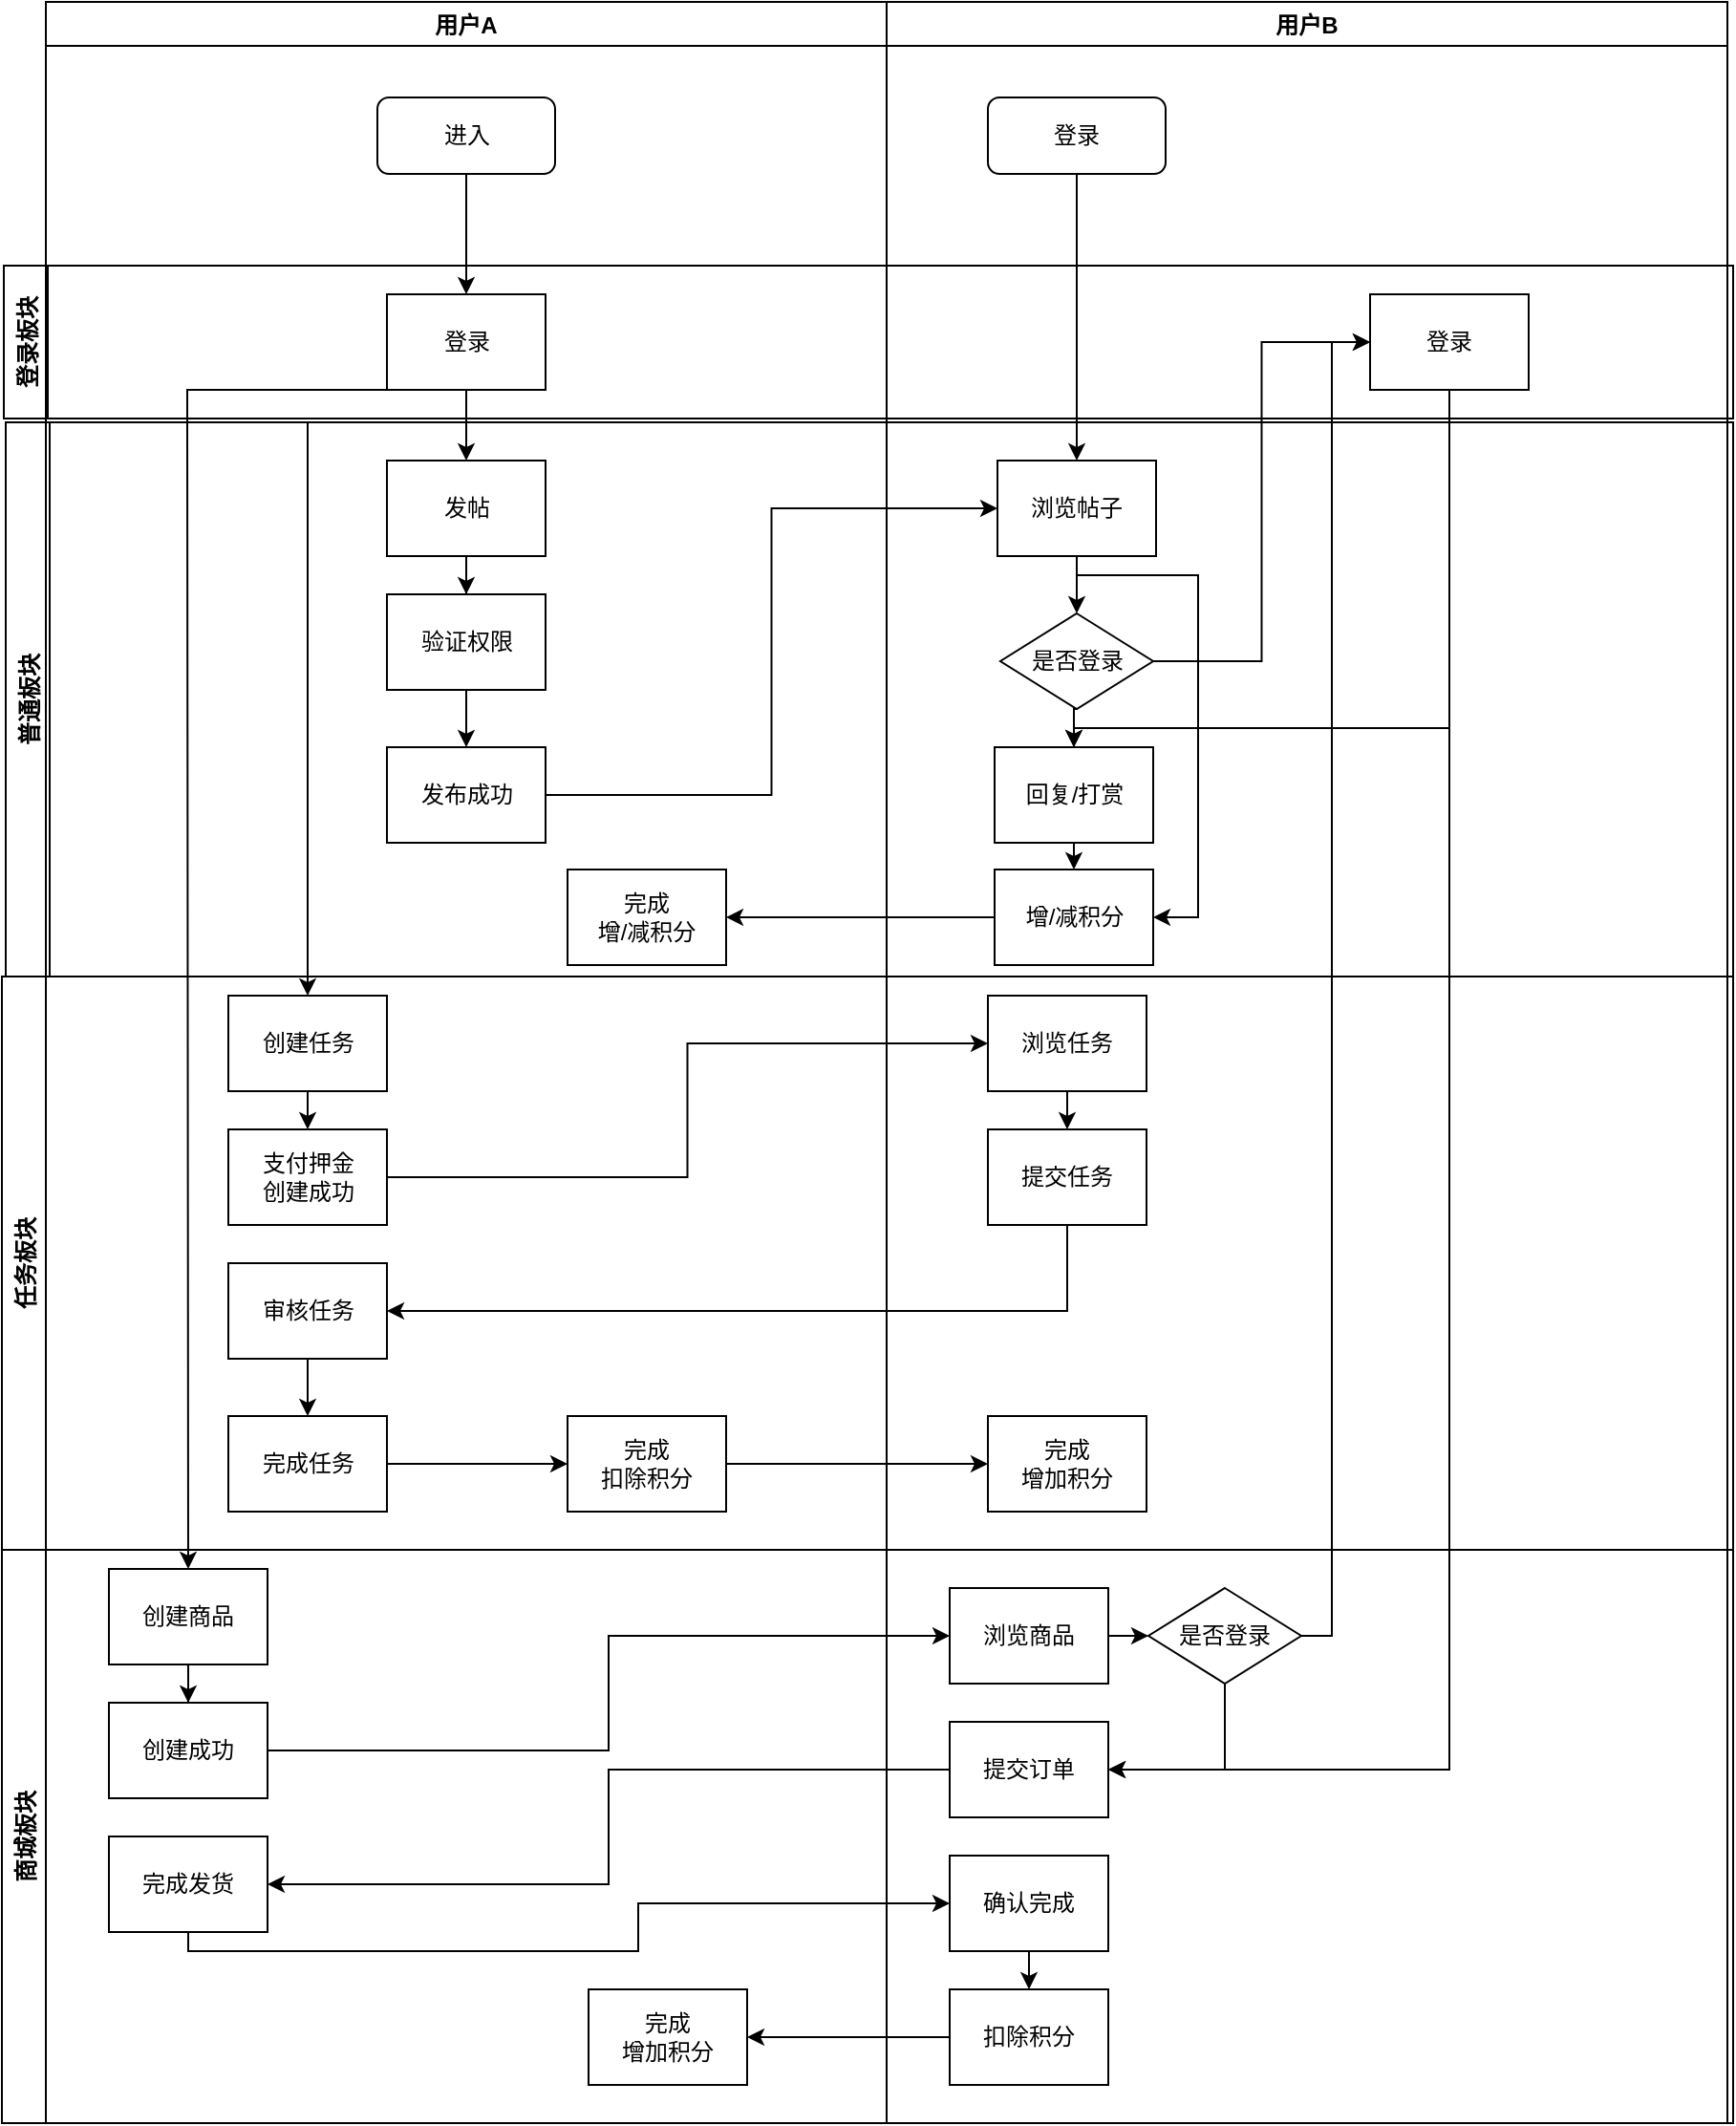<mxfile compressed="true" version="15.0.4" type="github" pages="5"><diagram id="6NElart4MK-h_sLO7wSA" name="蜜蜂窝流程"><mxGraphModel dx="1212" dy="1313" grid="1" gridSize="10" guides="1" tooltips="1" connect="1" arrows="1" fold="1" page="1" pageScale="1" pageWidth="827" pageHeight="1169" math="0" shadow="0"><root><mxCell id="vacbTTE6A-ahWThLoxGg-0"/><mxCell id="vacbTTE6A-ahWThLoxGg-1" parent="vacbTTE6A-ahWThLoxGg-0"/><mxCell id="vacbTTE6A-ahWThLoxGg-2" value="普通板块" style="swimlane;horizontal=0;" vertex="1" parent="vacbTTE6A-ahWThLoxGg-1"><mxGeometry x="26" y="320" width="904" height="290" as="geometry"><mxRectangle x="20" y="310" width="910" height="300" as="alternateBounds"/></mxGeometry></mxCell><mxCell id="vacbTTE6A-ahWThLoxGg-14" value="发帖" style="rounded=0;whiteSpace=wrap;html=1;" vertex="1" parent="vacbTTE6A-ahWThLoxGg-2"><mxGeometry x="199.5" y="20" width="83" height="50" as="geometry"/></mxCell><mxCell id="vacbTTE6A-ahWThLoxGg-85" style="edgeStyle=orthogonalEdgeStyle;rounded=0;orthogonalLoop=1;jettySize=auto;html=1;exitX=0.5;exitY=1;exitDx=0;exitDy=0;" edge="1" parent="vacbTTE6A-ahWThLoxGg-2" source="vacbTTE6A-ahWThLoxGg-19" target="vacbTTE6A-ahWThLoxGg-83"><mxGeometry relative="1" as="geometry"><Array as="points"><mxPoint x="561" y="80"/><mxPoint x="624" y="80"/><mxPoint x="624" y="259"/></Array></mxGeometry></mxCell><mxCell id="vacbTTE6A-ahWThLoxGg-19" value="浏览帖子" style="rounded=0;whiteSpace=wrap;html=1;" vertex="1" parent="vacbTTE6A-ahWThLoxGg-2"><mxGeometry x="519" y="20" width="83" height="50" as="geometry"/></mxCell><mxCell id="vacbTTE6A-ahWThLoxGg-23" style="edgeStyle=orthogonalEdgeStyle;rounded=0;orthogonalLoop=1;jettySize=auto;html=1;exitX=0.5;exitY=1;exitDx=0;exitDy=0;" edge="1" parent="vacbTTE6A-ahWThLoxGg-2" source="vacbTTE6A-ahWThLoxGg-14" target="vacbTTE6A-ahWThLoxGg-26"><mxGeometry relative="1" as="geometry"><mxPoint x="241" y="100" as="targetPoint"/></mxGeometry></mxCell><mxCell id="vacbTTE6A-ahWThLoxGg-28" style="edgeStyle=orthogonalEdgeStyle;rounded=0;orthogonalLoop=1;jettySize=auto;html=1;exitX=0.5;exitY=1;exitDx=0;exitDy=0;entryX=0.5;entryY=0;entryDx=0;entryDy=0;" edge="1" parent="vacbTTE6A-ahWThLoxGg-2" source="vacbTTE6A-ahWThLoxGg-26" target="vacbTTE6A-ahWThLoxGg-30"><mxGeometry relative="1" as="geometry"><mxPoint x="241" y="180" as="targetPoint"/></mxGeometry></mxCell><mxCell id="vacbTTE6A-ahWThLoxGg-26" value="验证权限" style="rounded=0;whiteSpace=wrap;html=1;" vertex="1" parent="vacbTTE6A-ahWThLoxGg-2"><mxGeometry x="199.5" y="90" width="83" height="50" as="geometry"/></mxCell><mxCell id="vacbTTE6A-ahWThLoxGg-90" style="edgeStyle=orthogonalEdgeStyle;rounded=0;orthogonalLoop=1;jettySize=auto;html=1;exitX=1;exitY=0.5;exitDx=0;exitDy=0;entryX=0;entryY=0.5;entryDx=0;entryDy=0;" edge="1" parent="vacbTTE6A-ahWThLoxGg-2" source="vacbTTE6A-ahWThLoxGg-30" target="vacbTTE6A-ahWThLoxGg-19"><mxGeometry relative="1" as="geometry"/></mxCell><mxCell id="vacbTTE6A-ahWThLoxGg-30" value="发布成功" style="rounded=0;whiteSpace=wrap;html=1;" vertex="1" parent="vacbTTE6A-ahWThLoxGg-2"><mxGeometry x="199.5" y="170" width="83" height="50" as="geometry"/></mxCell><mxCell id="vacbTTE6A-ahWThLoxGg-31" value="完成&lt;br&gt;增/减积分" style="rounded=0;whiteSpace=wrap;html=1;" vertex="1" parent="vacbTTE6A-ahWThLoxGg-2"><mxGeometry x="294" y="234" width="83" height="50" as="geometry"/></mxCell><mxCell id="vacbTTE6A-ahWThLoxGg-81" style="edgeStyle=orthogonalEdgeStyle;rounded=0;orthogonalLoop=1;jettySize=auto;html=1;exitX=0.5;exitY=1;exitDx=0;exitDy=0;entryX=0.5;entryY=0;entryDx=0;entryDy=0;" edge="1" parent="vacbTTE6A-ahWThLoxGg-2" source="vacbTTE6A-ahWThLoxGg-77" target="vacbTTE6A-ahWThLoxGg-80"><mxGeometry relative="1" as="geometry"/></mxCell><mxCell id="vacbTTE6A-ahWThLoxGg-77" value="是否登录" style="rhombus;whiteSpace=wrap;html=1;" vertex="1" parent="vacbTTE6A-ahWThLoxGg-2"><mxGeometry x="520.5" y="100" width="80" height="50" as="geometry"/></mxCell><mxCell id="vacbTTE6A-ahWThLoxGg-76" style="edgeStyle=orthogonalEdgeStyle;rounded=0;orthogonalLoop=1;jettySize=auto;html=1;exitX=0.5;exitY=1;exitDx=0;exitDy=0;" edge="1" parent="vacbTTE6A-ahWThLoxGg-2" source="vacbTTE6A-ahWThLoxGg-19" target="vacbTTE6A-ahWThLoxGg-77"><mxGeometry relative="1" as="geometry"><mxPoint x="584" y="100" as="targetPoint"/></mxGeometry></mxCell><mxCell id="vacbTTE6A-ahWThLoxGg-80" value="回复/打赏" style="rounded=0;whiteSpace=wrap;html=1;" vertex="1" parent="vacbTTE6A-ahWThLoxGg-2"><mxGeometry x="517.5" y="170" width="83" height="50" as="geometry"/></mxCell><mxCell id="vacbTTE6A-ahWThLoxGg-84" style="edgeStyle=orthogonalEdgeStyle;rounded=0;orthogonalLoop=1;jettySize=auto;html=1;exitX=0;exitY=0.5;exitDx=0;exitDy=0;entryX=1;entryY=0.5;entryDx=0;entryDy=0;" edge="1" parent="vacbTTE6A-ahWThLoxGg-2" source="vacbTTE6A-ahWThLoxGg-83" target="vacbTTE6A-ahWThLoxGg-31"><mxGeometry relative="1" as="geometry"/></mxCell><mxCell id="vacbTTE6A-ahWThLoxGg-83" value="增/减积分" style="rounded=0;whiteSpace=wrap;html=1;" vertex="1" parent="vacbTTE6A-ahWThLoxGg-2"><mxGeometry x="517.5" y="234" width="83" height="50" as="geometry"/></mxCell><mxCell id="vacbTTE6A-ahWThLoxGg-82" style="edgeStyle=orthogonalEdgeStyle;rounded=0;orthogonalLoop=1;jettySize=auto;html=1;exitX=0.5;exitY=1;exitDx=0;exitDy=0;entryX=0.5;entryY=0;entryDx=0;entryDy=0;" edge="1" parent="vacbTTE6A-ahWThLoxGg-2" source="vacbTTE6A-ahWThLoxGg-80" target="vacbTTE6A-ahWThLoxGg-83"><mxGeometry relative="1" as="geometry"><mxPoint x="559" y="240" as="targetPoint"/></mxGeometry></mxCell><mxCell id="vacbTTE6A-ahWThLoxGg-3" value="任务板块" style="swimlane;horizontal=0;" vertex="1" parent="vacbTTE6A-ahWThLoxGg-1"><mxGeometry x="24" y="610" width="906" height="300" as="geometry"/></mxCell><mxCell id="vacbTTE6A-ahWThLoxGg-38" style="edgeStyle=orthogonalEdgeStyle;rounded=0;orthogonalLoop=1;jettySize=auto;html=1;exitX=0.5;exitY=1;exitDx=0;exitDy=0;entryX=0.5;entryY=0;entryDx=0;entryDy=0;" edge="1" parent="vacbTTE6A-ahWThLoxGg-3" source="vacbTTE6A-ahWThLoxGg-15" target="vacbTTE6A-ahWThLoxGg-34"><mxGeometry relative="1" as="geometry"/></mxCell><mxCell id="vacbTTE6A-ahWThLoxGg-15" value="创建任务" style="rounded=0;whiteSpace=wrap;html=1;" vertex="1" parent="vacbTTE6A-ahWThLoxGg-3"><mxGeometry x="118.5" y="10" width="83" height="50" as="geometry"/></mxCell><mxCell id="vacbTTE6A-ahWThLoxGg-89" style="edgeStyle=orthogonalEdgeStyle;rounded=0;orthogonalLoop=1;jettySize=auto;html=1;exitX=1;exitY=0.5;exitDx=0;exitDy=0;entryX=0;entryY=0.5;entryDx=0;entryDy=0;" edge="1" parent="vacbTTE6A-ahWThLoxGg-3" source="vacbTTE6A-ahWThLoxGg-34" target="vacbTTE6A-ahWThLoxGg-86"><mxGeometry relative="1" as="geometry"/></mxCell><mxCell id="vacbTTE6A-ahWThLoxGg-34" value="支付押金&lt;br&gt;创建成功" style="rounded=0;whiteSpace=wrap;html=1;" vertex="1" parent="vacbTTE6A-ahWThLoxGg-3"><mxGeometry x="118.5" y="80" width="83" height="50" as="geometry"/></mxCell><mxCell id="vacbTTE6A-ahWThLoxGg-40" style="edgeStyle=orthogonalEdgeStyle;rounded=0;orthogonalLoop=1;jettySize=auto;html=1;exitX=0.5;exitY=1;exitDx=0;exitDy=0;entryX=0.5;entryY=0;entryDx=0;entryDy=0;" edge="1" parent="vacbTTE6A-ahWThLoxGg-3" source="vacbTTE6A-ahWThLoxGg-35" target="vacbTTE6A-ahWThLoxGg-36"><mxGeometry relative="1" as="geometry"/></mxCell><mxCell id="vacbTTE6A-ahWThLoxGg-35" value="审核任务" style="rounded=0;whiteSpace=wrap;html=1;" vertex="1" parent="vacbTTE6A-ahWThLoxGg-3"><mxGeometry x="118.5" y="150" width="83" height="50" as="geometry"/></mxCell><mxCell id="vacbTTE6A-ahWThLoxGg-41" style="edgeStyle=orthogonalEdgeStyle;rounded=0;orthogonalLoop=1;jettySize=auto;html=1;exitX=1;exitY=0.5;exitDx=0;exitDy=0;entryX=0;entryY=0.5;entryDx=0;entryDy=0;" edge="1" parent="vacbTTE6A-ahWThLoxGg-3" source="vacbTTE6A-ahWThLoxGg-36" target="vacbTTE6A-ahWThLoxGg-37"><mxGeometry relative="1" as="geometry"/></mxCell><mxCell id="vacbTTE6A-ahWThLoxGg-36" value="完成任务" style="rounded=0;whiteSpace=wrap;html=1;" vertex="1" parent="vacbTTE6A-ahWThLoxGg-3"><mxGeometry x="118.5" y="230" width="83" height="50" as="geometry"/></mxCell><mxCell id="vacbTTE6A-ahWThLoxGg-95" style="edgeStyle=orthogonalEdgeStyle;rounded=0;orthogonalLoop=1;jettySize=auto;html=1;exitX=1;exitY=0.5;exitDx=0;exitDy=0;" edge="1" parent="vacbTTE6A-ahWThLoxGg-3" source="vacbTTE6A-ahWThLoxGg-37" target="vacbTTE6A-ahWThLoxGg-94"><mxGeometry relative="1" as="geometry"/></mxCell><mxCell id="vacbTTE6A-ahWThLoxGg-37" value="完成&lt;br&gt;扣除积分" style="rounded=0;whiteSpace=wrap;html=1;" vertex="1" parent="vacbTTE6A-ahWThLoxGg-3"><mxGeometry x="296" y="230" width="83" height="50" as="geometry"/></mxCell><mxCell id="vacbTTE6A-ahWThLoxGg-91" style="edgeStyle=orthogonalEdgeStyle;rounded=0;orthogonalLoop=1;jettySize=auto;html=1;exitX=0.5;exitY=1;exitDx=0;exitDy=0;entryX=0.5;entryY=0;entryDx=0;entryDy=0;" edge="1" parent="vacbTTE6A-ahWThLoxGg-3" source="vacbTTE6A-ahWThLoxGg-86" target="vacbTTE6A-ahWThLoxGg-87"><mxGeometry relative="1" as="geometry"/></mxCell><mxCell id="vacbTTE6A-ahWThLoxGg-86" value="浏览任务" style="rounded=0;whiteSpace=wrap;html=1;" vertex="1" parent="vacbTTE6A-ahWThLoxGg-3"><mxGeometry x="516" y="10" width="83" height="50" as="geometry"/></mxCell><mxCell id="vacbTTE6A-ahWThLoxGg-93" style="edgeStyle=orthogonalEdgeStyle;rounded=0;orthogonalLoop=1;jettySize=auto;html=1;exitX=0.5;exitY=1;exitDx=0;exitDy=0;entryX=1;entryY=0.5;entryDx=0;entryDy=0;" edge="1" parent="vacbTTE6A-ahWThLoxGg-3" source="vacbTTE6A-ahWThLoxGg-87" target="vacbTTE6A-ahWThLoxGg-35"><mxGeometry relative="1" as="geometry"/></mxCell><mxCell id="vacbTTE6A-ahWThLoxGg-87" value="提交任务" style="rounded=0;whiteSpace=wrap;html=1;" vertex="1" parent="vacbTTE6A-ahWThLoxGg-3"><mxGeometry x="516" y="80" width="83" height="50" as="geometry"/></mxCell><mxCell id="vacbTTE6A-ahWThLoxGg-94" value="完成&lt;br&gt;增加积分" style="rounded=0;whiteSpace=wrap;html=1;" vertex="1" parent="vacbTTE6A-ahWThLoxGg-3"><mxGeometry x="516" y="230" width="83" height="50" as="geometry"/></mxCell><mxCell id="vacbTTE6A-ahWThLoxGg-4" value="商城板块" style="swimlane;horizontal=0;" vertex="1" parent="vacbTTE6A-ahWThLoxGg-1"><mxGeometry x="24" y="910" width="906" height="300" as="geometry"/></mxCell><mxCell id="vacbTTE6A-ahWThLoxGg-101" style="edgeStyle=orthogonalEdgeStyle;rounded=0;orthogonalLoop=1;jettySize=auto;html=1;exitX=0.5;exitY=1;exitDx=0;exitDy=0;" edge="1" parent="vacbTTE6A-ahWThLoxGg-4" source="vacbTTE6A-ahWThLoxGg-65" target="vacbTTE6A-ahWThLoxGg-100"><mxGeometry relative="1" as="geometry"/></mxCell><mxCell id="vacbTTE6A-ahWThLoxGg-65" value="创建商品" style="rounded=0;whiteSpace=wrap;html=1;" vertex="1" parent="vacbTTE6A-ahWThLoxGg-4"><mxGeometry x="56" y="10" width="83" height="50" as="geometry"/></mxCell><mxCell id="vacbTTE6A-ahWThLoxGg-105" style="edgeStyle=orthogonalEdgeStyle;rounded=0;orthogonalLoop=1;jettySize=auto;html=1;exitX=0.5;exitY=1;exitDx=0;exitDy=0;entryX=0;entryY=0.5;entryDx=0;entryDy=0;" edge="1" parent="vacbTTE6A-ahWThLoxGg-4" source="vacbTTE6A-ahWThLoxGg-69" target="vacbTTE6A-ahWThLoxGg-98"><mxGeometry relative="1" as="geometry"><Array as="points"><mxPoint x="98" y="210"/><mxPoint x="333" y="210"/><mxPoint x="333" y="185"/></Array></mxGeometry></mxCell><mxCell id="vacbTTE6A-ahWThLoxGg-69" value="完成发货" style="rounded=0;whiteSpace=wrap;html=1;" vertex="1" parent="vacbTTE6A-ahWThLoxGg-4"><mxGeometry x="56" y="150" width="83" height="50" as="geometry"/></mxCell><mxCell id="vacbTTE6A-ahWThLoxGg-74" value="完成&lt;br&gt;增加积分" style="rounded=0;whiteSpace=wrap;html=1;" vertex="1" parent="vacbTTE6A-ahWThLoxGg-4"><mxGeometry x="307" y="230" width="83" height="50" as="geometry"/></mxCell><mxCell id="vacbTTE6A-ahWThLoxGg-116" style="edgeStyle=orthogonalEdgeStyle;rounded=0;orthogonalLoop=1;jettySize=auto;html=1;exitX=1;exitY=0.5;exitDx=0;exitDy=0;entryX=0;entryY=0.5;entryDx=0;entryDy=0;" edge="1" parent="vacbTTE6A-ahWThLoxGg-4" source="vacbTTE6A-ahWThLoxGg-96" target="vacbTTE6A-ahWThLoxGg-109"><mxGeometry relative="1" as="geometry"/></mxCell><mxCell id="vacbTTE6A-ahWThLoxGg-96" value="浏览商品" style="rounded=0;whiteSpace=wrap;html=1;" vertex="1" parent="vacbTTE6A-ahWThLoxGg-4"><mxGeometry x="496" y="20" width="83" height="50" as="geometry"/></mxCell><mxCell id="vacbTTE6A-ahWThLoxGg-118" style="edgeStyle=orthogonalEdgeStyle;rounded=0;orthogonalLoop=1;jettySize=auto;html=1;exitX=0;exitY=0.5;exitDx=0;exitDy=0;entryX=1;entryY=0.5;entryDx=0;entryDy=0;" edge="1" parent="vacbTTE6A-ahWThLoxGg-4" source="vacbTTE6A-ahWThLoxGg-97" target="vacbTTE6A-ahWThLoxGg-69"><mxGeometry relative="1" as="geometry"/></mxCell><mxCell id="vacbTTE6A-ahWThLoxGg-97" value="提交订单" style="rounded=0;whiteSpace=wrap;html=1;" vertex="1" parent="vacbTTE6A-ahWThLoxGg-4"><mxGeometry x="496" y="90" width="83" height="50" as="geometry"/></mxCell><mxCell id="vacbTTE6A-ahWThLoxGg-107" style="edgeStyle=orthogonalEdgeStyle;rounded=0;orthogonalLoop=1;jettySize=auto;html=1;exitX=0.5;exitY=1;exitDx=0;exitDy=0;entryX=0.5;entryY=0;entryDx=0;entryDy=0;" edge="1" parent="vacbTTE6A-ahWThLoxGg-4" source="vacbTTE6A-ahWThLoxGg-98" target="vacbTTE6A-ahWThLoxGg-99"><mxGeometry relative="1" as="geometry"/></mxCell><mxCell id="vacbTTE6A-ahWThLoxGg-98" value="确认完成" style="rounded=0;whiteSpace=wrap;html=1;" vertex="1" parent="vacbTTE6A-ahWThLoxGg-4"><mxGeometry x="496" y="160" width="83" height="50" as="geometry"/></mxCell><mxCell id="vacbTTE6A-ahWThLoxGg-108" style="edgeStyle=orthogonalEdgeStyle;rounded=0;orthogonalLoop=1;jettySize=auto;html=1;exitX=0;exitY=0.5;exitDx=0;exitDy=0;entryX=1;entryY=0.5;entryDx=0;entryDy=0;" edge="1" parent="vacbTTE6A-ahWThLoxGg-4" source="vacbTTE6A-ahWThLoxGg-99" target="vacbTTE6A-ahWThLoxGg-74"><mxGeometry relative="1" as="geometry"/></mxCell><mxCell id="vacbTTE6A-ahWThLoxGg-99" value="扣除积分" style="rounded=0;whiteSpace=wrap;html=1;" vertex="1" parent="vacbTTE6A-ahWThLoxGg-4"><mxGeometry x="496" y="230" width="83" height="50" as="geometry"/></mxCell><mxCell id="vacbTTE6A-ahWThLoxGg-102" style="edgeStyle=orthogonalEdgeStyle;rounded=0;orthogonalLoop=1;jettySize=auto;html=1;exitX=1;exitY=0.5;exitDx=0;exitDy=0;entryX=0;entryY=0.5;entryDx=0;entryDy=0;" edge="1" parent="vacbTTE6A-ahWThLoxGg-4" source="vacbTTE6A-ahWThLoxGg-100" target="vacbTTE6A-ahWThLoxGg-96"><mxGeometry relative="1" as="geometry"/></mxCell><mxCell id="vacbTTE6A-ahWThLoxGg-100" value="创建成功" style="rounded=0;whiteSpace=wrap;html=1;" vertex="1" parent="vacbTTE6A-ahWThLoxGg-4"><mxGeometry x="56" y="80" width="83" height="50" as="geometry"/></mxCell><mxCell id="vacbTTE6A-ahWThLoxGg-113" style="edgeStyle=orthogonalEdgeStyle;rounded=0;orthogonalLoop=1;jettySize=auto;html=1;exitX=0.5;exitY=1;exitDx=0;exitDy=0;entryX=1;entryY=0.5;entryDx=0;entryDy=0;" edge="1" parent="vacbTTE6A-ahWThLoxGg-4" source="vacbTTE6A-ahWThLoxGg-109" target="vacbTTE6A-ahWThLoxGg-97"><mxGeometry relative="1" as="geometry"/></mxCell><mxCell id="vacbTTE6A-ahWThLoxGg-109" value="是否登录" style="rhombus;whiteSpace=wrap;html=1;" vertex="1" parent="vacbTTE6A-ahWThLoxGg-4"><mxGeometry x="600" y="20" width="80" height="50" as="geometry"/></mxCell><mxCell id="vacbTTE6A-ahWThLoxGg-6" value="登录板块" style="swimlane;horizontal=0;" vertex="1" parent="vacbTTE6A-ahWThLoxGg-1"><mxGeometry x="25" y="238" width="905" height="80" as="geometry"><mxRectangle x="24" y="240" width="906" height="70" as="alternateBounds"/></mxGeometry></mxCell><mxCell id="vacbTTE6A-ahWThLoxGg-16" value="登录" style="rounded=0;whiteSpace=wrap;html=1;" vertex="1" parent="vacbTTE6A-ahWThLoxGg-6"><mxGeometry x="200.5" y="15" width="83" height="50" as="geometry"/></mxCell><mxCell id="vacbTTE6A-ahWThLoxGg-22" value="登录" style="rounded=0;whiteSpace=wrap;html=1;" vertex="1" parent="vacbTTE6A-ahWThLoxGg-6"><mxGeometry x="715" y="15" width="83" height="50" as="geometry"/></mxCell><mxCell id="vacbTTE6A-ahWThLoxGg-7" value="用户A" style="swimlane;" vertex="1" parent="vacbTTE6A-ahWThLoxGg-1"><mxGeometry x="47" y="100" width="440" height="1110" as="geometry"/></mxCell><mxCell id="vacbTTE6A-ahWThLoxGg-10" value="进入" style="rounded=1;whiteSpace=wrap;html=1;" vertex="1" parent="vacbTTE6A-ahWThLoxGg-7"><mxGeometry x="173.5" y="50" width="93" height="40" as="geometry"/></mxCell><mxCell id="vacbTTE6A-ahWThLoxGg-8" value="用户B" style="swimlane;" vertex="1" parent="vacbTTE6A-ahWThLoxGg-1"><mxGeometry x="487" y="100" width="440" height="1110" as="geometry"/></mxCell><mxCell id="vacbTTE6A-ahWThLoxGg-11" value="登录" style="rounded=1;whiteSpace=wrap;html=1;" vertex="1" parent="vacbTTE6A-ahWThLoxGg-8"><mxGeometry x="53" y="50" width="93" height="40" as="geometry"/></mxCell><mxCell id="vacbTTE6A-ahWThLoxGg-17" style="edgeStyle=orthogonalEdgeStyle;rounded=0;orthogonalLoop=1;jettySize=auto;html=1;exitX=0.5;exitY=1;exitDx=0;exitDy=0;entryX=0.5;entryY=0;entryDx=0;entryDy=0;" edge="1" parent="vacbTTE6A-ahWThLoxGg-1" source="vacbTTE6A-ahWThLoxGg-10" target="vacbTTE6A-ahWThLoxGg-16"><mxGeometry relative="1" as="geometry"/></mxCell><mxCell id="vacbTTE6A-ahWThLoxGg-18" style="edgeStyle=orthogonalEdgeStyle;rounded=0;orthogonalLoop=1;jettySize=auto;html=1;exitX=0.5;exitY=1;exitDx=0;exitDy=0;" edge="1" parent="vacbTTE6A-ahWThLoxGg-1" source="vacbTTE6A-ahWThLoxGg-16" target="vacbTTE6A-ahWThLoxGg-14"><mxGeometry relative="1" as="geometry"/></mxCell><mxCell id="vacbTTE6A-ahWThLoxGg-21" style="edgeStyle=orthogonalEdgeStyle;rounded=0;orthogonalLoop=1;jettySize=auto;html=1;exitX=0.5;exitY=1;exitDx=0;exitDy=0;" edge="1" parent="vacbTTE6A-ahWThLoxGg-1" source="vacbTTE6A-ahWThLoxGg-11" target="vacbTTE6A-ahWThLoxGg-19"><mxGeometry relative="1" as="geometry"/></mxCell><mxCell id="vacbTTE6A-ahWThLoxGg-33" style="edgeStyle=orthogonalEdgeStyle;rounded=0;orthogonalLoop=1;jettySize=auto;html=1;exitX=0.5;exitY=1;exitDx=0;exitDy=0;entryX=0.5;entryY=0;entryDx=0;entryDy=0;" edge="1" parent="vacbTTE6A-ahWThLoxGg-1" source="vacbTTE6A-ahWThLoxGg-16" target="vacbTTE6A-ahWThLoxGg-15"><mxGeometry relative="1" as="geometry"><Array as="points"><mxPoint x="267" y="320"/><mxPoint x="184" y="320"/></Array></mxGeometry></mxCell><mxCell id="vacbTTE6A-ahWThLoxGg-73" style="edgeStyle=orthogonalEdgeStyle;rounded=0;orthogonalLoop=1;jettySize=auto;html=1;entryX=0.5;entryY=0;entryDx=0;entryDy=0;" edge="1" parent="vacbTTE6A-ahWThLoxGg-1" target="vacbTTE6A-ahWThLoxGg-65"><mxGeometry relative="1" as="geometry"><mxPoint x="270" y="303" as="sourcePoint"/><Array as="points"><mxPoint x="121" y="303"/><mxPoint x="121" y="320"/></Array></mxGeometry></mxCell><mxCell id="vacbTTE6A-ahWThLoxGg-78" style="edgeStyle=orthogonalEdgeStyle;rounded=0;orthogonalLoop=1;jettySize=auto;html=1;exitX=1;exitY=0.5;exitDx=0;exitDy=0;entryX=0;entryY=0.5;entryDx=0;entryDy=0;" edge="1" parent="vacbTTE6A-ahWThLoxGg-1" source="vacbTTE6A-ahWThLoxGg-77" target="vacbTTE6A-ahWThLoxGg-22"><mxGeometry relative="1" as="geometry"/></mxCell><mxCell id="vacbTTE6A-ahWThLoxGg-79" style="edgeStyle=orthogonalEdgeStyle;rounded=0;orthogonalLoop=1;jettySize=auto;html=1;exitX=0.5;exitY=1;exitDx=0;exitDy=0;" edge="1" parent="vacbTTE6A-ahWThLoxGg-1" source="vacbTTE6A-ahWThLoxGg-22" target="vacbTTE6A-ahWThLoxGg-80"><mxGeometry relative="1" as="geometry"><mxPoint x="741.167" y="460" as="targetPoint"/><Array as="points"><mxPoint x="782" y="480"/><mxPoint x="585" y="480"/></Array></mxGeometry></mxCell><mxCell id="vacbTTE6A-ahWThLoxGg-115" style="edgeStyle=orthogonalEdgeStyle;rounded=0;orthogonalLoop=1;jettySize=auto;html=1;exitX=0.5;exitY=1;exitDx=0;exitDy=0;entryX=1;entryY=0.5;entryDx=0;entryDy=0;" edge="1" parent="vacbTTE6A-ahWThLoxGg-1" source="vacbTTE6A-ahWThLoxGg-22" target="vacbTTE6A-ahWThLoxGg-97"><mxGeometry relative="1" as="geometry"/></mxCell><mxCell id="vacbTTE6A-ahWThLoxGg-117" style="edgeStyle=orthogonalEdgeStyle;rounded=0;orthogonalLoop=1;jettySize=auto;html=1;exitX=1;exitY=0.5;exitDx=0;exitDy=0;entryX=0;entryY=0.5;entryDx=0;entryDy=0;" edge="1" parent="vacbTTE6A-ahWThLoxGg-1" source="vacbTTE6A-ahWThLoxGg-109" target="vacbTTE6A-ahWThLoxGg-22"><mxGeometry relative="1" as="geometry"><Array as="points"><mxPoint x="720" y="955"/><mxPoint x="720" y="278"/></Array></mxGeometry></mxCell></root></mxGraphModel></diagram><diagram id="Y2pPxsyW1xtjhXAOLAGH" name="登录详情"><mxGraphModel dx="2544" dy="1860" grid="1" gridSize="10" guides="1" tooltips="1" connect="1" arrows="1" fold="1" page="1" pageScale="1" pageWidth="827" pageHeight="1169" math="0" shadow="0"><root><mxCell id="bLd6aJSdFq8Wp1qzi-Bs-0"/><mxCell id="bLd6aJSdFq8Wp1qzi-Bs-1" parent="bLd6aJSdFq8Wp1qzi-Bs-0"/><mxCell id="laZZaqUgycSrWOe8pkqA-0" style="edgeStyle=orthogonalEdgeStyle;rounded=0;orthogonalLoop=1;jettySize=auto;html=1;exitX=0.5;exitY=1;exitDx=0;exitDy=0;entryX=0.5;entryY=0;entryDx=0;entryDy=0;" edge="1" parent="bLd6aJSdFq8Wp1qzi-Bs-1" source="bLd6aJSdFq8Wp1qzi-Bs-2" target="bLd6aJSdFq8Wp1qzi-Bs-3"><mxGeometry relative="1" as="geometry"/></mxCell><mxCell id="bLd6aJSdFq8Wp1qzi-Bs-2" value="登录" style="rounded=1;whiteSpace=wrap;html=1;arcSize=26;" vertex="1" parent="bLd6aJSdFq8Wp1qzi-Bs-1"><mxGeometry x="250" y="110" width="120" height="50" as="geometry"/></mxCell><mxCell id="laZZaqUgycSrWOe8pkqA-14" style="edgeStyle=orthogonalEdgeStyle;rounded=0;orthogonalLoop=1;jettySize=auto;html=1;exitX=0.5;exitY=1;exitDx=0;exitDy=0;entryX=0.5;entryY=0;entryDx=0;entryDy=0;" edge="1" parent="bLd6aJSdFq8Wp1qzi-Bs-1" source="bLd6aJSdFq8Wp1qzi-Bs-3" target="laZZaqUgycSrWOe8pkqA-1"><mxGeometry relative="1" as="geometry"/></mxCell><mxCell id="bLd6aJSdFq8Wp1qzi-Bs-3" value="输入手机号" style="rounded=0;whiteSpace=wrap;html=1;" vertex="1" parent="bLd6aJSdFq8Wp1qzi-Bs-1"><mxGeometry x="250" y="240" width="120" height="60" as="geometry"/></mxCell><mxCell id="laZZaqUgycSrWOe8pkqA-15" style="edgeStyle=orthogonalEdgeStyle;rounded=0;orthogonalLoop=1;jettySize=auto;html=1;exitX=0.5;exitY=1;exitDx=0;exitDy=0;entryX=0.5;entryY=0;entryDx=0;entryDy=0;" edge="1" parent="bLd6aJSdFq8Wp1qzi-Bs-1" source="laZZaqUgycSrWOe8pkqA-1" target="laZZaqUgycSrWOe8pkqA-2"><mxGeometry relative="1" as="geometry"/></mxCell><mxCell id="laZZaqUgycSrWOe8pkqA-1" value="输入密码" style="rounded=0;whiteSpace=wrap;html=1;" vertex="1" parent="bLd6aJSdFq8Wp1qzi-Bs-1"><mxGeometry x="250" y="340" width="120" height="60" as="geometry"/></mxCell><mxCell id="laZZaqUgycSrWOe8pkqA-16" style="edgeStyle=orthogonalEdgeStyle;rounded=0;orthogonalLoop=1;jettySize=auto;html=1;exitX=0.5;exitY=1;exitDx=0;exitDy=0;entryX=0.5;entryY=0;entryDx=0;entryDy=0;" edge="1" parent="bLd6aJSdFq8Wp1qzi-Bs-1" source="laZZaqUgycSrWOe8pkqA-2" target="laZZaqUgycSrWOe8pkqA-4"><mxGeometry relative="1" as="geometry"/></mxCell><mxCell id="laZZaqUgycSrWOe8pkqA-2" value="输入验证码" style="rounded=0;whiteSpace=wrap;html=1;" vertex="1" parent="bLd6aJSdFq8Wp1qzi-Bs-1"><mxGeometry x="250" y="440" width="120" height="60" as="geometry"/></mxCell><mxCell id="laZZaqUgycSrWOe8pkqA-6" style="edgeStyle=orthogonalEdgeStyle;rounded=0;orthogonalLoop=1;jettySize=auto;html=1;exitX=1;exitY=0.5;exitDx=0;exitDy=0;entryX=0;entryY=0.5;entryDx=0;entryDy=0;" edge="1" parent="bLd6aJSdFq8Wp1qzi-Bs-1" source="laZZaqUgycSrWOe8pkqA-4" target="laZZaqUgycSrWOe8pkqA-5"><mxGeometry relative="1" as="geometry"/></mxCell><mxCell id="laZZaqUgycSrWOe8pkqA-17" style="edgeStyle=orthogonalEdgeStyle;rounded=0;orthogonalLoop=1;jettySize=auto;html=1;exitX=0.5;exitY=1;exitDx=0;exitDy=0;entryX=0.5;entryY=0;entryDx=0;entryDy=0;" edge="1" parent="bLd6aJSdFq8Wp1qzi-Bs-1" source="laZZaqUgycSrWOe8pkqA-4" target="laZZaqUgycSrWOe8pkqA-8"><mxGeometry relative="1" as="geometry"/></mxCell><mxCell id="laZZaqUgycSrWOe8pkqA-4" value="手机号是否存在&lt;br&gt;（蜜蜂账号）" style="rhombus;whiteSpace=wrap;html=1;" vertex="1" parent="bLd6aJSdFq8Wp1qzi-Bs-1"><mxGeometry x="250" y="544.5" width="120" height="80" as="geometry"/></mxCell><mxCell id="laZZaqUgycSrWOe8pkqA-27" style="edgeStyle=orthogonalEdgeStyle;rounded=0;orthogonalLoop=1;jettySize=auto;html=1;exitX=1;exitY=0.5;exitDx=0;exitDy=0;entryX=0.5;entryY=0;entryDx=0;entryDy=0;" edge="1" parent="bLd6aJSdFq8Wp1qzi-Bs-1" target="laZZaqUgycSrWOe8pkqA-28"><mxGeometry relative="1" as="geometry"><mxPoint x="560" y="190" as="targetPoint"/><mxPoint x="520" y="584.5" as="sourcePoint"/><Array as="points"><mxPoint x="540" y="585"/><mxPoint x="540" y="180"/><mxPoint x="610" y="180"/></Array></mxGeometry></mxCell><mxCell id="laZZaqUgycSrWOe8pkqA-5" value="注册" style="rounded=0;whiteSpace=wrap;html=1;" vertex="1" parent="bLd6aJSdFq8Wp1qzi-Bs-1"><mxGeometry x="430" y="557" width="100" height="55" as="geometry"/></mxCell><mxCell id="laZZaqUgycSrWOe8pkqA-18" style="edgeStyle=orthogonalEdgeStyle;rounded=0;orthogonalLoop=1;jettySize=auto;html=1;exitX=0.5;exitY=1;exitDx=0;exitDy=0;" edge="1" parent="bLd6aJSdFq8Wp1qzi-Bs-1" source="laZZaqUgycSrWOe8pkqA-8" target="laZZaqUgycSrWOe8pkqA-10"><mxGeometry relative="1" as="geometry"/></mxCell><mxCell id="laZZaqUgycSrWOe8pkqA-19" style="edgeStyle=orthogonalEdgeStyle;rounded=0;orthogonalLoop=1;jettySize=auto;html=1;exitX=0;exitY=0.5;exitDx=0;exitDy=0;entryX=1;entryY=0.5;entryDx=0;entryDy=0;" edge="1" parent="bLd6aJSdFq8Wp1qzi-Bs-1" source="laZZaqUgycSrWOe8pkqA-8" target="laZZaqUgycSrWOe8pkqA-12"><mxGeometry relative="1" as="geometry"><Array as="points"><mxPoint x="220" y="720"/><mxPoint x="220" y="720"/></Array></mxGeometry></mxCell><mxCell id="laZZaqUgycSrWOe8pkqA-8" value="密码是否正确" style="rhombus;whiteSpace=wrap;html=1;" vertex="1" parent="bLd6aJSdFq8Wp1qzi-Bs-1"><mxGeometry x="250" y="680" width="120" height="80" as="geometry"/></mxCell><mxCell id="laZZaqUgycSrWOe8pkqA-20" style="edgeStyle=orthogonalEdgeStyle;rounded=0;orthogonalLoop=1;jettySize=auto;html=1;exitX=0;exitY=0.5;exitDx=0;exitDy=0;entryX=1;entryY=0.5;entryDx=0;entryDy=0;" edge="1" parent="bLd6aJSdFq8Wp1qzi-Bs-1" source="laZZaqUgycSrWOe8pkqA-10" target="laZZaqUgycSrWOe8pkqA-13"><mxGeometry relative="1" as="geometry"/></mxCell><mxCell id="laZZaqUgycSrWOe8pkqA-22" style="edgeStyle=orthogonalEdgeStyle;rounded=0;orthogonalLoop=1;jettySize=auto;html=1;exitX=0.5;exitY=1;exitDx=0;exitDy=0;entryX=0.5;entryY=0;entryDx=0;entryDy=0;" edge="1" parent="bLd6aJSdFq8Wp1qzi-Bs-1" source="laZZaqUgycSrWOe8pkqA-10" target="laZZaqUgycSrWOe8pkqA-21"><mxGeometry relative="1" as="geometry"/></mxCell><mxCell id="laZZaqUgycSrWOe8pkqA-10" value="是否已经实名认证" style="rhombus;whiteSpace=wrap;html=1;" vertex="1" parent="bLd6aJSdFq8Wp1qzi-Bs-1"><mxGeometry x="250" y="810" width="120" height="80" as="geometry"/></mxCell><mxCell id="laZZaqUgycSrWOe8pkqA-48" style="edgeStyle=orthogonalEdgeStyle;rounded=0;orthogonalLoop=1;jettySize=auto;html=1;exitX=0;exitY=0.5;exitDx=0;exitDy=0;entryX=0.5;entryY=0;entryDx=0;entryDy=0;" edge="1" parent="bLd6aJSdFq8Wp1qzi-Bs-1" source="laZZaqUgycSrWOe8pkqA-12" target="laZZaqUgycSrWOe8pkqA-45"><mxGeometry relative="1" as="geometry"/></mxCell><mxCell id="laZZaqUgycSrWOe8pkqA-12" value="重置密码" style="rounded=0;whiteSpace=wrap;html=1;" vertex="1" parent="bLd6aJSdFq8Wp1qzi-Bs-1"><mxGeometry x="120" y="692.5" width="100" height="55" as="geometry"/></mxCell><mxCell id="laZZaqUgycSrWOe8pkqA-62" style="edgeStyle=orthogonalEdgeStyle;rounded=0;orthogonalLoop=1;jettySize=auto;html=1;exitX=0;exitY=0.5;exitDx=0;exitDy=0;entryX=1;entryY=0.5;entryDx=0;entryDy=0;" edge="1" parent="bLd6aJSdFq8Wp1qzi-Bs-1" source="laZZaqUgycSrWOe8pkqA-13" target="laZZaqUgycSrWOe8pkqA-63"><mxGeometry relative="1" as="geometry"><mxPoint x="80" y="850" as="targetPoint"/></mxGeometry></mxCell><mxCell id="laZZaqUgycSrWOe8pkqA-13" value="实名认证" style="rounded=0;whiteSpace=wrap;html=1;" vertex="1" parent="bLd6aJSdFq8Wp1qzi-Bs-1"><mxGeometry x="120" y="822.5" width="100" height="55" as="geometry"/></mxCell><mxCell id="laZZaqUgycSrWOe8pkqA-25" style="edgeStyle=orthogonalEdgeStyle;rounded=0;orthogonalLoop=1;jettySize=auto;html=1;exitX=0.5;exitY=1;exitDx=0;exitDy=0;entryX=0.5;entryY=0;entryDx=0;entryDy=0;" edge="1" parent="bLd6aJSdFq8Wp1qzi-Bs-1" source="laZZaqUgycSrWOe8pkqA-21" target="laZZaqUgycSrWOe8pkqA-26"><mxGeometry relative="1" as="geometry"><mxPoint x="310" y="1090" as="targetPoint"/></mxGeometry></mxCell><mxCell id="laZZaqUgycSrWOe8pkqA-65" style="edgeStyle=orthogonalEdgeStyle;rounded=0;orthogonalLoop=1;jettySize=auto;html=1;exitX=0;exitY=0.5;exitDx=0;exitDy=0;entryX=1;entryY=0.5;entryDx=0;entryDy=0;" edge="1" parent="bLd6aJSdFq8Wp1qzi-Bs-1" source="laZZaqUgycSrWOe8pkqA-21" target="laZZaqUgycSrWOe8pkqA-24"><mxGeometry relative="1" as="geometry"/></mxCell><mxCell id="laZZaqUgycSrWOe8pkqA-21" value="是否已经关注公众号" style="rhombus;whiteSpace=wrap;html=1;" vertex="1" parent="bLd6aJSdFq8Wp1qzi-Bs-1"><mxGeometry x="250" y="950" width="120" height="80" as="geometry"/></mxCell><mxCell id="laZZaqUgycSrWOe8pkqA-66" style="edgeStyle=orthogonalEdgeStyle;rounded=0;orthogonalLoop=1;jettySize=auto;html=1;exitX=0;exitY=0.5;exitDx=0;exitDy=0;entryX=1;entryY=0.5;entryDx=0;entryDy=0;" edge="1" parent="bLd6aJSdFq8Wp1qzi-Bs-1" source="laZZaqUgycSrWOe8pkqA-24" target="laZZaqUgycSrWOe8pkqA-67"><mxGeometry relative="1" as="geometry"><mxPoint x="-20" y="990" as="targetPoint"/></mxGeometry></mxCell><mxCell id="laZZaqUgycSrWOe8pkqA-24" value="提示关注" style="rounded=0;whiteSpace=wrap;html=1;" vertex="1" parent="bLd6aJSdFq8Wp1qzi-Bs-1"><mxGeometry x="120" y="962.5" width="100" height="55" as="geometry"/></mxCell><mxCell id="laZZaqUgycSrWOe8pkqA-26" value="登录成功" style="rounded=1;whiteSpace=wrap;html=1;arcSize=26;" vertex="1" parent="bLd6aJSdFq8Wp1qzi-Bs-1"><mxGeometry x="250" y="1150" width="120" height="50" as="geometry"/></mxCell><mxCell id="laZZaqUgycSrWOe8pkqA-30" style="edgeStyle=orthogonalEdgeStyle;rounded=0;orthogonalLoop=1;jettySize=auto;html=1;exitX=0.5;exitY=1;exitDx=0;exitDy=0;" edge="1" parent="bLd6aJSdFq8Wp1qzi-Bs-1" target="laZZaqUgycSrWOe8pkqA-29"><mxGeometry relative="1" as="geometry"><mxPoint x="610" y="290" as="sourcePoint"/></mxGeometry></mxCell><mxCell id="laZZaqUgycSrWOe8pkqA-28" value="输入手机号" style="rounded=0;whiteSpace=wrap;html=1;" vertex="1" parent="bLd6aJSdFq8Wp1qzi-Bs-1"><mxGeometry x="550" y="240" width="120" height="60" as="geometry"/></mxCell><mxCell id="laZZaqUgycSrWOe8pkqA-31" style="edgeStyle=orthogonalEdgeStyle;rounded=0;orthogonalLoop=1;jettySize=auto;html=1;exitX=0.5;exitY=1;exitDx=0;exitDy=0;entryX=0.5;entryY=0;entryDx=0;entryDy=0;" edge="1" parent="bLd6aJSdFq8Wp1qzi-Bs-1" source="laZZaqUgycSrWOe8pkqA-29" target="laZZaqUgycSrWOe8pkqA-32"><mxGeometry relative="1" as="geometry"><mxPoint x="610" y="410" as="targetPoint"/></mxGeometry></mxCell><mxCell id="laZZaqUgycSrWOe8pkqA-29" value="输入密码" style="rounded=0;whiteSpace=wrap;html=1;" vertex="1" parent="bLd6aJSdFq8Wp1qzi-Bs-1"><mxGeometry x="550" y="320" width="120" height="60" as="geometry"/></mxCell><mxCell id="laZZaqUgycSrWOe8pkqA-35" style="edgeStyle=orthogonalEdgeStyle;rounded=0;orthogonalLoop=1;jettySize=auto;html=1;exitX=0.5;exitY=1;exitDx=0;exitDy=0;entryX=0.5;entryY=0;entryDx=0;entryDy=0;" edge="1" parent="bLd6aJSdFq8Wp1qzi-Bs-1" source="laZZaqUgycSrWOe8pkqA-32" target="laZZaqUgycSrWOe8pkqA-33"><mxGeometry relative="1" as="geometry"/></mxCell><mxCell id="laZZaqUgycSrWOe8pkqA-32" value="输入密码" style="rounded=0;whiteSpace=wrap;html=1;" vertex="1" parent="bLd6aJSdFq8Wp1qzi-Bs-1"><mxGeometry x="550" y="400" width="120" height="60" as="geometry"/></mxCell><mxCell id="laZZaqUgycSrWOe8pkqA-36" style="edgeStyle=orthogonalEdgeStyle;rounded=0;orthogonalLoop=1;jettySize=auto;html=1;exitX=0.5;exitY=1;exitDx=0;exitDy=0;entryX=0.5;entryY=0;entryDx=0;entryDy=0;" edge="1" parent="bLd6aJSdFq8Wp1qzi-Bs-1" source="laZZaqUgycSrWOe8pkqA-33" target="laZZaqUgycSrWOe8pkqA-34"><mxGeometry relative="1" as="geometry"/></mxCell><mxCell id="laZZaqUgycSrWOe8pkqA-33" value="验证码" style="rounded=0;whiteSpace=wrap;html=1;" vertex="1" parent="bLd6aJSdFq8Wp1qzi-Bs-1"><mxGeometry x="550" y="470" width="120" height="60" as="geometry"/></mxCell><mxCell id="laZZaqUgycSrWOe8pkqA-37" style="edgeStyle=orthogonalEdgeStyle;rounded=0;orthogonalLoop=1;jettySize=auto;html=1;exitX=0.5;exitY=1;exitDx=0;exitDy=0;entryX=0.5;entryY=0;entryDx=0;entryDy=0;" edge="1" parent="bLd6aJSdFq8Wp1qzi-Bs-1" source="laZZaqUgycSrWOe8pkqA-34" target="laZZaqUgycSrWOe8pkqA-38"><mxGeometry relative="1" as="geometry"><mxPoint x="610" y="650" as="targetPoint"/></mxGeometry></mxCell><mxCell id="laZZaqUgycSrWOe8pkqA-34" value="短信验证码" style="rounded=0;whiteSpace=wrap;html=1;" vertex="1" parent="bLd6aJSdFq8Wp1qzi-Bs-1"><mxGeometry x="550" y="543" width="120" height="57" as="geometry"/></mxCell><mxCell id="laZZaqUgycSrWOe8pkqA-41" style="edgeStyle=orthogonalEdgeStyle;rounded=0;orthogonalLoop=1;jettySize=auto;html=1;exitX=0.5;exitY=1;exitDx=0;exitDy=0;" edge="1" parent="bLd6aJSdFq8Wp1qzi-Bs-1" source="laZZaqUgycSrWOe8pkqA-38" target="laZZaqUgycSrWOe8pkqA-40"><mxGeometry relative="1" as="geometry"/></mxCell><mxCell id="laZZaqUgycSrWOe8pkqA-38" value="实名认证" style="rounded=0;whiteSpace=wrap;html=1;" vertex="1" parent="bLd6aJSdFq8Wp1qzi-Bs-1"><mxGeometry x="550" y="652" width="120" height="52.5" as="geometry"/></mxCell><mxCell id="laZZaqUgycSrWOe8pkqA-42" style="edgeStyle=orthogonalEdgeStyle;rounded=0;orthogonalLoop=1;jettySize=auto;html=1;exitX=0.5;exitY=1;exitDx=0;exitDy=0;entryX=0.5;entryY=0;entryDx=0;entryDy=0;" edge="1" parent="bLd6aJSdFq8Wp1qzi-Bs-1" source="laZZaqUgycSrWOe8pkqA-40" target="laZZaqUgycSrWOe8pkqA-43"><mxGeometry relative="1" as="geometry"><mxPoint x="610" y="850" as="targetPoint"/></mxGeometry></mxCell><mxCell id="laZZaqUgycSrWOe8pkqA-40" value="扫码去蜜蜂178&lt;br&gt;实名认证" style="rounded=0;whiteSpace=wrap;html=1;" vertex="1" parent="bLd6aJSdFq8Wp1qzi-Bs-1"><mxGeometry x="550" y="747.5" width="120" height="52.5" as="geometry"/></mxCell><mxCell id="laZZaqUgycSrWOe8pkqA-44" style="edgeStyle=orthogonalEdgeStyle;rounded=0;orthogonalLoop=1;jettySize=auto;html=1;exitX=0.5;exitY=1;exitDx=0;exitDy=0;entryX=0.5;entryY=0;entryDx=0;entryDy=0;" edge="1" parent="bLd6aJSdFq8Wp1qzi-Bs-1" source="laZZaqUgycSrWOe8pkqA-43" target="laZZaqUgycSrWOe8pkqA-26"><mxGeometry relative="1" as="geometry"><Array as="points"><mxPoint x="610" y="1060"/><mxPoint x="310" y="1060"/></Array></mxGeometry></mxCell><mxCell id="laZZaqUgycSrWOe8pkqA-43" value="认证完成" style="rounded=0;whiteSpace=wrap;html=1;" vertex="1" parent="bLd6aJSdFq8Wp1qzi-Bs-1"><mxGeometry x="550" y="830" width="120" height="52.5" as="geometry"/></mxCell><mxCell id="laZZaqUgycSrWOe8pkqA-49" style="edgeStyle=orthogonalEdgeStyle;rounded=0;orthogonalLoop=1;jettySize=auto;html=1;exitX=0.5;exitY=1;exitDx=0;exitDy=0;entryX=0.5;entryY=0;entryDx=0;entryDy=0;" edge="1" parent="bLd6aJSdFq8Wp1qzi-Bs-1" source="laZZaqUgycSrWOe8pkqA-45" target="laZZaqUgycSrWOe8pkqA-46"><mxGeometry relative="1" as="geometry"/></mxCell><mxCell id="laZZaqUgycSrWOe8pkqA-45" value="输入手机号" style="rounded=0;whiteSpace=wrap;html=1;" vertex="1" parent="bLd6aJSdFq8Wp1qzi-Bs-1"><mxGeometry x="-20" y="230" width="100" height="55" as="geometry"/></mxCell><mxCell id="laZZaqUgycSrWOe8pkqA-50" style="edgeStyle=orthogonalEdgeStyle;rounded=0;orthogonalLoop=1;jettySize=auto;html=1;exitX=0.5;exitY=1;exitDx=0;exitDy=0;entryX=0.5;entryY=0;entryDx=0;entryDy=0;" edge="1" parent="bLd6aJSdFq8Wp1qzi-Bs-1" source="laZZaqUgycSrWOe8pkqA-46" target="laZZaqUgycSrWOe8pkqA-47"><mxGeometry relative="1" as="geometry"/></mxCell><mxCell id="laZZaqUgycSrWOe8pkqA-46" value="验证码" style="rounded=0;whiteSpace=wrap;html=1;" vertex="1" parent="bLd6aJSdFq8Wp1qzi-Bs-1"><mxGeometry x="-20" y="320" width="100" height="55" as="geometry"/></mxCell><mxCell id="laZZaqUgycSrWOe8pkqA-53" style="edgeStyle=orthogonalEdgeStyle;rounded=0;orthogonalLoop=1;jettySize=auto;html=1;exitX=0.5;exitY=1;exitDx=0;exitDy=0;entryX=0.5;entryY=0;entryDx=0;entryDy=0;" edge="1" parent="bLd6aJSdFq8Wp1qzi-Bs-1" source="laZZaqUgycSrWOe8pkqA-47" target="laZZaqUgycSrWOe8pkqA-52"><mxGeometry relative="1" as="geometry"/></mxCell><mxCell id="laZZaqUgycSrWOe8pkqA-47" value="短信验证码" style="rounded=0;whiteSpace=wrap;html=1;" vertex="1" parent="bLd6aJSdFq8Wp1qzi-Bs-1"><mxGeometry x="-20" y="402.5" width="100" height="55" as="geometry"/></mxCell><mxCell id="laZZaqUgycSrWOe8pkqA-55" style="edgeStyle=orthogonalEdgeStyle;rounded=0;orthogonalLoop=1;jettySize=auto;html=1;exitX=0.5;exitY=1;exitDx=0;exitDy=0;entryX=0.5;entryY=0;entryDx=0;entryDy=0;" edge="1" parent="bLd6aJSdFq8Wp1qzi-Bs-1" source="laZZaqUgycSrWOe8pkqA-52" target="laZZaqUgycSrWOe8pkqA-54"><mxGeometry relative="1" as="geometry"/></mxCell><mxCell id="laZZaqUgycSrWOe8pkqA-52" value="密码" style="rounded=0;whiteSpace=wrap;html=1;" vertex="1" parent="bLd6aJSdFq8Wp1qzi-Bs-1"><mxGeometry x="-20" y="488" width="100" height="55" as="geometry"/></mxCell><mxCell id="laZZaqUgycSrWOe8pkqA-59" style="edgeStyle=orthogonalEdgeStyle;rounded=0;orthogonalLoop=1;jettySize=auto;html=1;exitX=0.5;exitY=1;exitDx=0;exitDy=0;entryX=0.5;entryY=0;entryDx=0;entryDy=0;" edge="1" parent="bLd6aJSdFq8Wp1qzi-Bs-1" source="laZZaqUgycSrWOe8pkqA-54" target="laZZaqUgycSrWOe8pkqA-57"><mxGeometry relative="1" as="geometry"/></mxCell><mxCell id="laZZaqUgycSrWOe8pkqA-54" value="重复密码" style="rounded=0;whiteSpace=wrap;html=1;" vertex="1" parent="bLd6aJSdFq8Wp1qzi-Bs-1"><mxGeometry x="-20" y="569.5" width="100" height="55" as="geometry"/></mxCell><mxCell id="laZZaqUgycSrWOe8pkqA-60" style="edgeStyle=orthogonalEdgeStyle;rounded=0;orthogonalLoop=1;jettySize=auto;html=1;exitX=0.5;exitY=1;exitDx=0;exitDy=0;entryX=0.5;entryY=0;entryDx=0;entryDy=0;" edge="1" parent="bLd6aJSdFq8Wp1qzi-Bs-1" source="laZZaqUgycSrWOe8pkqA-57" target="bLd6aJSdFq8Wp1qzi-Bs-3"><mxGeometry relative="1" as="geometry"><Array as="points"><mxPoint x="30" y="735"/><mxPoint x="-70" y="735"/><mxPoint x="-70" y="200"/><mxPoint x="310" y="200"/></Array></mxGeometry></mxCell><mxCell id="laZZaqUgycSrWOe8pkqA-57" value="重置完成" style="rounded=0;whiteSpace=wrap;html=1;" vertex="1" parent="bLd6aJSdFq8Wp1qzi-Bs-1"><mxGeometry x="-20" y="660" width="100" height="55" as="geometry"/></mxCell><mxCell id="laZZaqUgycSrWOe8pkqA-64" style="edgeStyle=orthogonalEdgeStyle;rounded=0;orthogonalLoop=1;jettySize=auto;html=1;exitX=0.5;exitY=1;exitDx=0;exitDy=0;" edge="1" parent="bLd6aJSdFq8Wp1qzi-Bs-1" source="laZZaqUgycSrWOe8pkqA-63"><mxGeometry relative="1" as="geometry"><mxPoint x="310" y="1150" as="targetPoint"/><Array as="points"><mxPoint x="30" y="1060"/><mxPoint x="310" y="1060"/></Array></mxGeometry></mxCell><mxCell id="laZZaqUgycSrWOe8pkqA-70" style="edgeStyle=orthogonalEdgeStyle;rounded=0;orthogonalLoop=1;jettySize=auto;html=1;exitX=0;exitY=0.5;exitDx=0;exitDy=0;entryX=1;entryY=0.5;entryDx=0;entryDy=0;" edge="1" parent="bLd6aJSdFq8Wp1qzi-Bs-1" source="laZZaqUgycSrWOe8pkqA-63" target="laZZaqUgycSrWOe8pkqA-69"><mxGeometry relative="1" as="geometry"/></mxCell><mxCell id="laZZaqUgycSrWOe8pkqA-63" value="是否跳过" style="rhombus;whiteSpace=wrap;html=1;" vertex="1" parent="bLd6aJSdFq8Wp1qzi-Bs-1"><mxGeometry x="-10" y="810" width="80" height="80" as="geometry"/></mxCell><mxCell id="laZZaqUgycSrWOe8pkqA-68" style="edgeStyle=orthogonalEdgeStyle;rounded=0;orthogonalLoop=1;jettySize=auto;html=1;exitX=0.5;exitY=1;exitDx=0;exitDy=0;" edge="1" parent="bLd6aJSdFq8Wp1qzi-Bs-1" source="laZZaqUgycSrWOe8pkqA-67"><mxGeometry relative="1" as="geometry"><mxPoint x="310" y="1150" as="targetPoint"/><Array as="points"><mxPoint x="-50" y="1060"/><mxPoint x="310" y="1060"/></Array></mxGeometry></mxCell><mxCell id="laZZaqUgycSrWOe8pkqA-74" style="edgeStyle=orthogonalEdgeStyle;rounded=0;orthogonalLoop=1;jettySize=auto;html=1;exitX=0;exitY=0.5;exitDx=0;exitDy=0;entryX=1;entryY=0.5;entryDx=0;entryDy=0;" edge="1" parent="bLd6aJSdFq8Wp1qzi-Bs-1" source="laZZaqUgycSrWOe8pkqA-67" target="laZZaqUgycSrWOe8pkqA-73"><mxGeometry relative="1" as="geometry"/></mxCell><mxCell id="laZZaqUgycSrWOe8pkqA-67" value="是否跳过" style="rhombus;whiteSpace=wrap;html=1;" vertex="1" parent="bLd6aJSdFq8Wp1qzi-Bs-1"><mxGeometry x="-90" y="950" width="80" height="80" as="geometry"/></mxCell><mxCell id="laZZaqUgycSrWOe8pkqA-76" style="edgeStyle=orthogonalEdgeStyle;rounded=0;orthogonalLoop=1;jettySize=auto;html=1;exitX=0.5;exitY=1;exitDx=0;exitDy=0;entryX=0.5;entryY=0;entryDx=0;entryDy=0;" edge="1" parent="bLd6aJSdFq8Wp1qzi-Bs-1" source="laZZaqUgycSrWOe8pkqA-69" target="laZZaqUgycSrWOe8pkqA-26"><mxGeometry relative="1" as="geometry"><Array as="points"><mxPoint x="-280" y="1060"/><mxPoint x="310" y="1060"/></Array></mxGeometry></mxCell><mxCell id="laZZaqUgycSrWOe8pkqA-69" value="扫码去蜜蜂178&lt;br&gt;实名认证" style="rounded=0;whiteSpace=wrap;html=1;" vertex="1" parent="bLd6aJSdFq8Wp1qzi-Bs-1"><mxGeometry x="-340" y="825" width="120" height="52.5" as="geometry"/></mxCell><mxCell id="laZZaqUgycSrWOe8pkqA-75" style="edgeStyle=orthogonalEdgeStyle;rounded=0;orthogonalLoop=1;jettySize=auto;html=1;exitX=0.5;exitY=1;exitDx=0;exitDy=0;" edge="1" parent="bLd6aJSdFq8Wp1qzi-Bs-1" source="laZZaqUgycSrWOe8pkqA-73"><mxGeometry relative="1" as="geometry"><mxPoint x="310" y="1150" as="targetPoint"/><Array as="points"><mxPoint x="-190" y="1060"/><mxPoint x="310" y="1060"/></Array></mxGeometry></mxCell><mxCell id="laZZaqUgycSrWOe8pkqA-73" value="扫码关注微信号" style="rounded=0;whiteSpace=wrap;html=1;" vertex="1" parent="bLd6aJSdFq8Wp1qzi-Bs-1"><mxGeometry x="-250" y="963.75" width="120" height="52.5" as="geometry"/></mxCell></root></mxGraphModel></diagram><diagram id="XXQEvoZhqz6Pel--Pa6_" name="任务模式详情"><mxGraphModel dx="4947" dy="5633" grid="1" gridSize="10" guides="1" tooltips="1" connect="1" arrows="1" fold="1" page="1" pageScale="1" pageWidth="827" pageHeight="1169" math="0" shadow="0"><root><mxCell id="0"/><mxCell id="1" parent="0"/><mxCell id="PduAbV51mEMA9HHGJXJY-1" style="edgeStyle=orthogonalEdgeStyle;rounded=0;orthogonalLoop=1;jettySize=auto;html=1;exitX=0.5;exitY=1;exitDx=0;exitDy=0;entryX=0.5;entryY=0;entryDx=0;entryDy=0;" parent="1" source="FnUp6OZb-WG53c0-1HDG-1" target="PduAbV51mEMA9HHGJXJY-2" edge="1"><mxGeometry relative="1" as="geometry"><mxPoint x="240" y="220" as="targetPoint"/></mxGeometry></mxCell><mxCell id="FnUp6OZb-WG53c0-1HDG-1" value="登录完成" style="rounded=1;whiteSpace=wrap;html=1;arcSize=26;" parent="1" vertex="1"><mxGeometry x="180" y="70" width="120" height="50" as="geometry"/></mxCell><mxCell id="PduAbV51mEMA9HHGJXJY-4" value="" style="edgeStyle=orthogonalEdgeStyle;rounded=0;orthogonalLoop=1;jettySize=auto;html=1;" parent="1" source="PduAbV51mEMA9HHGJXJY-2" target="PduAbV51mEMA9HHGJXJY-3" edge="1"><mxGeometry relative="1" as="geometry"/></mxCell><mxCell id="PduAbV51mEMA9HHGJXJY-2" value="开始创建任务&lt;br&gt;选择分类" style="rounded=0;whiteSpace=wrap;html=1;" parent="1" vertex="1"><mxGeometry x="180" y="170" width="120" height="60" as="geometry"/></mxCell><mxCell id="PduAbV51mEMA9HHGJXJY-6" value="" style="edgeStyle=orthogonalEdgeStyle;rounded=0;orthogonalLoop=1;jettySize=auto;html=1;" parent="1" source="PduAbV51mEMA9HHGJXJY-3" target="PduAbV51mEMA9HHGJXJY-5" edge="1"><mxGeometry relative="1" as="geometry"/></mxCell><mxCell id="PduAbV51mEMA9HHGJXJY-23" value="" style="edgeStyle=orthogonalEdgeStyle;rounded=0;orthogonalLoop=1;jettySize=auto;html=1;" parent="1" source="PduAbV51mEMA9HHGJXJY-3" target="PduAbV51mEMA9HHGJXJY-22" edge="1"><mxGeometry relative="1" as="geometry"/></mxCell><mxCell id="PduAbV51mEMA9HHGJXJY-3" value="代充模式&lt;br&gt;（需要我们根据悬赏模式修改）" style="rhombus;whiteSpace=wrap;html=1;rounded=0;" parent="1" vertex="1"><mxGeometry x="200" y="260" width="80" height="80" as="geometry"/></mxCell><mxCell id="PduAbV51mEMA9HHGJXJY-8" value="" style="edgeStyle=orthogonalEdgeStyle;rounded=0;orthogonalLoop=1;jettySize=auto;html=1;" parent="1" source="PduAbV51mEMA9HHGJXJY-5" target="PduAbV51mEMA9HHGJXJY-7" edge="1"><mxGeometry relative="1" as="geometry"/></mxCell><mxCell id="PduAbV51mEMA9HHGJXJY-5" value="做单人数" style="whiteSpace=wrap;html=1;rounded=0;" parent="1" vertex="1"><mxGeometry x="180" y="430" width="120" height="60" as="geometry"/></mxCell><mxCell id="PduAbV51mEMA9HHGJXJY-17" value="" style="edgeStyle=orthogonalEdgeStyle;rounded=0;orthogonalLoop=1;jettySize=auto;html=1;" parent="1" source="PduAbV51mEMA9HHGJXJY-7" target="PduAbV51mEMA9HHGJXJY-16" edge="1"><mxGeometry relative="1" as="geometry"/></mxCell><mxCell id="PduAbV51mEMA9HHGJXJY-7" value="&lt;span style=&quot;color: rgb(50 , 50 , 50) ; font-size: 13px ; background-color: rgba(255 , 255 , 255 , 0.01)&quot;&gt;设置单人&lt;/span&gt;&lt;div style=&quot;resize: none ; outline: none ; font-size: 13px ; color: rgb(50 , 50 , 50)&quot;&gt;悬赏金额&lt;/div&gt;&lt;div style=&quot;resize: none ; outline: none ; font-size: 13px ; color: rgb(50 , 50 , 50)&quot;&gt;（蜂蜜或其它）&lt;/div&gt;" style="rounded=0;whiteSpace=wrap;html=1;" parent="1" vertex="1"><mxGeometry x="180" y="520" width="120" height="60" as="geometry"/></mxCell><mxCell id="PduAbV51mEMA9HHGJXJY-25" value="" style="edgeStyle=orthogonalEdgeStyle;rounded=0;orthogonalLoop=1;jettySize=auto;html=1;" parent="1" source="PduAbV51mEMA9HHGJXJY-22" target="PduAbV51mEMA9HHGJXJY-24" edge="1"><mxGeometry relative="1" as="geometry"/></mxCell><mxCell id="PduAbV51mEMA9HHGJXJY-33" value="" style="edgeStyle=orthogonalEdgeStyle;rounded=0;orthogonalLoop=1;jettySize=auto;html=1;" parent="1" source="PduAbV51mEMA9HHGJXJY-22" target="PduAbV51mEMA9HHGJXJY-32" edge="1"><mxGeometry relative="1" as="geometry"/></mxCell><mxCell id="PduAbV51mEMA9HHGJXJY-22" value="&lt;span style=&quot;color: rgb(50 , 50 , 50) ; font-size: 13px ; background-color: rgba(255 , 255 , 255 , 0.01)&quot;&gt;悬赏模式&amp;nbsp;&lt;/span&gt;" style="rhombus;whiteSpace=wrap;html=1;rounded=0;" parent="1" vertex="1"><mxGeometry x="40" y="260" width="80" height="80" as="geometry"/></mxCell><mxCell id="PduAbV51mEMA9HHGJXJY-27" value="" style="edgeStyle=orthogonalEdgeStyle;rounded=0;orthogonalLoop=1;jettySize=auto;html=1;" parent="1" source="PduAbV51mEMA9HHGJXJY-24" target="PduAbV51mEMA9HHGJXJY-26" edge="1"><mxGeometry relative="1" as="geometry"/></mxCell><mxCell id="PduAbV51mEMA9HHGJXJY-31" value="" style="edgeStyle=orthogonalEdgeStyle;rounded=0;orthogonalLoop=1;jettySize=auto;html=1;" parent="1" source="PduAbV51mEMA9HHGJXJY-24" target="PduAbV51mEMA9HHGJXJY-30" edge="1"><mxGeometry relative="1" as="geometry"/></mxCell><mxCell id="PduAbV51mEMA9HHGJXJY-24" value="&lt;span style=&quot;color: rgb(50 , 50 , 50) ; font-size: 13px ; background-color: rgba(255 , 255 , 255 , 0.01)&quot;&gt;投标模式&lt;/span&gt;" style="rhombus;whiteSpace=wrap;html=1;rounded=0;" parent="1" vertex="1"><mxGeometry x="-120" y="260" width="80" height="80" as="geometry"/></mxCell><mxCell id="gDVjR93ZLx5YP27A38-V-8" value="" style="edgeStyle=orthogonalEdgeStyle;rounded=0;orthogonalLoop=1;jettySize=auto;html=1;entryX=0.5;entryY=0;entryDx=0;entryDy=0;" edge="1" parent="1" source="PduAbV51mEMA9HHGJXJY-30" target="gDVjR93ZLx5YP27A38-V-2"><mxGeometry relative="1" as="geometry"/></mxCell><mxCell id="PduAbV51mEMA9HHGJXJY-30" value="选择做单人" style="whiteSpace=wrap;html=1;rounded=0;" parent="1" vertex="1"><mxGeometry x="-140" y="430" width="120" height="60" as="geometry"/></mxCell><mxCell id="PduAbV51mEMA9HHGJXJY-35" value="" style="edgeStyle=orthogonalEdgeStyle;rounded=0;orthogonalLoop=1;jettySize=auto;html=1;" parent="1" source="PduAbV51mEMA9HHGJXJY-32" target="PduAbV51mEMA9HHGJXJY-34" edge="1"><mxGeometry relative="1" as="geometry"/></mxCell><mxCell id="PduAbV51mEMA9HHGJXJY-32" value="&lt;span style=&quot;color: rgb(50 , 50 , 50) ; font-size: 13px ; background-color: rgba(255 , 255 , 255 , 0.01)&quot;&gt;选择做单人数&lt;/span&gt;" style="whiteSpace=wrap;html=1;rounded=0;" parent="1" vertex="1"><mxGeometry x="20" y="430" width="120" height="60" as="geometry"/></mxCell><mxCell id="PduAbV51mEMA9HHGJXJY-69" value="" style="edgeStyle=orthogonalEdgeStyle;rounded=0;orthogonalLoop=1;jettySize=auto;html=1;entryX=0.5;entryY=0;entryDx=0;entryDy=0;" parent="1" source="PduAbV51mEMA9HHGJXJY-66" target="PduAbV51mEMA9HHGJXJY-68" edge="1"><mxGeometry relative="1" as="geometry"><Array as="points"><mxPoint x="1085" y="970"/><mxPoint x="80" y="970"/></Array></mxGeometry></mxCell><mxCell id="PduAbV51mEMA9HHGJXJY-72" value="任务发布方" style="swimlane;" parent="1" vertex="1"><mxGeometry x="-369" y="-30" width="810" height="3540" as="geometry"/></mxCell><mxCell id="PduAbV51mEMA9HHGJXJY-26" value="&lt;span style=&quot;color: rgb(50 , 50 , 50) ; font-size: 13px ; background-color: rgba(255 , 255 , 255 , 0.01)&quot;&gt;指定模式&lt;/span&gt;" style="rhombus;whiteSpace=wrap;html=1;rounded=0;" parent="PduAbV51mEMA9HHGJXJY-72" vertex="1"><mxGeometry x="90" y="290" width="80" height="80" as="geometry"/></mxCell><mxCell id="PduAbV51mEMA9HHGJXJY-149" style="edgeStyle=orthogonalEdgeStyle;rounded=0;orthogonalLoop=1;jettySize=auto;html=1;exitX=0.5;exitY=1;exitDx=0;exitDy=0;entryX=0;entryY=0.5;entryDx=0;entryDy=0;" parent="PduAbV51mEMA9HHGJXJY-72" source="PduAbV51mEMA9HHGJXJY-28" target="PduAbV51mEMA9HHGJXJY-42" edge="1"><mxGeometry relative="1" as="geometry"/></mxCell><mxCell id="PduAbV51mEMA9HHGJXJY-28" value="&lt;span style=&quot;color: rgb(50 , 50 , 50) ; font-size: 13px ; background-color: rgba(255 , 255 , 255 , 0.01)&quot;&gt;选择要指定的人&lt;/span&gt;" style="whiteSpace=wrap;html=1;rounded=0;" parent="PduAbV51mEMA9HHGJXJY-72" vertex="1"><mxGeometry x="70" y="460" width="120" height="60" as="geometry"/></mxCell><mxCell id="PduAbV51mEMA9HHGJXJY-29" value="" style="edgeStyle=orthogonalEdgeStyle;rounded=0;orthogonalLoop=1;jettySize=auto;html=1;" parent="PduAbV51mEMA9HHGJXJY-72" source="PduAbV51mEMA9HHGJXJY-26" target="PduAbV51mEMA9HHGJXJY-28" edge="1"><mxGeometry relative="1" as="geometry"/></mxCell><mxCell id="PduAbV51mEMA9HHGJXJY-37" value="" style="edgeStyle=orthogonalEdgeStyle;rounded=0;orthogonalLoop=1;jettySize=auto;html=1;" parent="PduAbV51mEMA9HHGJXJY-72" source="PduAbV51mEMA9HHGJXJY-34" target="PduAbV51mEMA9HHGJXJY-36" edge="1"><mxGeometry relative="1" as="geometry"/></mxCell><mxCell id="PduAbV51mEMA9HHGJXJY-34" value="&lt;span style=&quot;color: rgb(50 , 50 , 50) ; font-size: 13px ; background-color: rgba(255 , 255 , 255 , 0.01)&quot;&gt;设置单人&lt;/span&gt;&lt;div style=&quot;resize: none ; outline: none ; font-size: 13px ; color: rgb(50 , 50 , 50)&quot;&gt;悬赏金额&lt;/div&gt;&lt;div style=&quot;resize: none ; outline: none ; font-size: 13px ; color: rgb(50 , 50 , 50)&quot;&gt;（蜂蜜或其它）&lt;/div&gt;" style="whiteSpace=wrap;html=1;rounded=0;" parent="PduAbV51mEMA9HHGJXJY-72" vertex="1"><mxGeometry x="390" y="540" width="120" height="60" as="geometry"/></mxCell><mxCell id="PduAbV51mEMA9HHGJXJY-39" value="" style="edgeStyle=orthogonalEdgeStyle;rounded=0;orthogonalLoop=1;jettySize=auto;html=1;" parent="PduAbV51mEMA9HHGJXJY-72" source="PduAbV51mEMA9HHGJXJY-36" target="PduAbV51mEMA9HHGJXJY-38" edge="1"><mxGeometry relative="1" as="geometry"/></mxCell><mxCell id="PduAbV51mEMA9HHGJXJY-36" value="&lt;span style=&quot;color: rgb(50 , 50 , 50) ; font-size: 13px ; background-color: rgba(255 , 255 , 255 , 0.01)&quot;&gt;单人做单次数限制&lt;/span&gt;" style="whiteSpace=wrap;html=1;rounded=0;" parent="PduAbV51mEMA9HHGJXJY-72" vertex="1"><mxGeometry x="390" y="620" width="120" height="60" as="geometry"/></mxCell><mxCell id="PduAbV51mEMA9HHGJXJY-41" value="" style="edgeStyle=orthogonalEdgeStyle;rounded=0;orthogonalLoop=1;jettySize=auto;html=1;" parent="PduAbV51mEMA9HHGJXJY-72" source="PduAbV51mEMA9HHGJXJY-38" target="PduAbV51mEMA9HHGJXJY-40" edge="1"><mxGeometry relative="1" as="geometry"/></mxCell><mxCell id="PduAbV51mEMA9HHGJXJY-38" value="&lt;span style=&quot;color: rgb(50 , 50 , 50) ; font-size: 13px ; background-color: rgba(255 , 255 , 255 , 0.01)&quot;&gt;任务描述信息&lt;/span&gt;" style="whiteSpace=wrap;html=1;rounded=0;" parent="PduAbV51mEMA9HHGJXJY-72" vertex="1"><mxGeometry x="390" y="700" width="120" height="60" as="geometry"/></mxCell><mxCell id="PduAbV51mEMA9HHGJXJY-43" value="" style="edgeStyle=orthogonalEdgeStyle;rounded=0;orthogonalLoop=1;jettySize=auto;html=1;" parent="PduAbV51mEMA9HHGJXJY-72" source="PduAbV51mEMA9HHGJXJY-40" target="PduAbV51mEMA9HHGJXJY-42" edge="1"><mxGeometry relative="1" as="geometry"/></mxCell><mxCell id="PduAbV51mEMA9HHGJXJY-40" value="&lt;span style=&quot;color: rgb(50 , 50 , 50) ; font-size: 13px ; background-color: rgba(255 , 255 , 255 , 0.01)&quot;&gt;托管佣金&lt;/span&gt;" style="whiteSpace=wrap;html=1;rounded=0;" parent="PduAbV51mEMA9HHGJXJY-72" vertex="1"><mxGeometry x="390" y="780" width="120" height="60" as="geometry"/></mxCell><mxCell id="PduAbV51mEMA9HHGJXJY-42" value="&lt;span style=&quot;color: rgb(50 , 50 , 50) ; font-size: 13px ; background-color: rgba(255 , 255 , 255 , 0.01)&quot;&gt;发布任务&lt;/span&gt;" style="whiteSpace=wrap;html=1;rounded=0;" parent="PduAbV51mEMA9HHGJXJY-72" vertex="1"><mxGeometry x="390" y="860" width="120" height="60" as="geometry"/></mxCell><mxCell id="PduAbV51mEMA9HHGJXJY-71" value="" style="edgeStyle=orthogonalEdgeStyle;rounded=0;orthogonalLoop=1;jettySize=auto;html=1;" parent="PduAbV51mEMA9HHGJXJY-72" source="PduAbV51mEMA9HHGJXJY-68" target="PduAbV51mEMA9HHGJXJY-70" edge="1"><mxGeometry relative="1" as="geometry"/></mxCell><mxCell id="PduAbV51mEMA9HHGJXJY-68" value="审核信息" style="whiteSpace=wrap;html=1;rounded=0;" parent="PduAbV51mEMA9HHGJXJY-72" vertex="1"><mxGeometry x="390" y="1060" width="120" height="60" as="geometry"/></mxCell><mxCell id="PduAbV51mEMA9HHGJXJY-128" value="" style="edgeStyle=orthogonalEdgeStyle;rounded=0;orthogonalLoop=1;jettySize=auto;html=1;" parent="PduAbV51mEMA9HHGJXJY-72" source="PduAbV51mEMA9HHGJXJY-70" target="PduAbV51mEMA9HHGJXJY-127" edge="1"><mxGeometry relative="1" as="geometry"/></mxCell><mxCell id="PduAbV51mEMA9HHGJXJY-70" value="是否通过i审核" style="rhombus;whiteSpace=wrap;html=1;rounded=0;" parent="PduAbV51mEMA9HHGJXJY-72" vertex="1"><mxGeometry x="390" y="1170" width="120" height="80" as="geometry"/></mxCell><mxCell id="PduAbV51mEMA9HHGJXJY-127" value="成功一单" style="whiteSpace=wrap;html=1;rounded=0;" parent="PduAbV51mEMA9HHGJXJY-72" vertex="1"><mxGeometry x="390" y="1270" width="120" height="60" as="geometry"/></mxCell><mxCell id="PduAbV51mEMA9HHGJXJY-137" style="edgeStyle=orthogonalEdgeStyle;rounded=0;orthogonalLoop=1;jettySize=auto;html=1;entryX=0.5;entryY=0;entryDx=0;entryDy=0;exitX=0.5;exitY=1;exitDx=0;exitDy=0;" parent="PduAbV51mEMA9HHGJXJY-72" source="PduAbV51mEMA9HHGJXJY-131" target="PduAbV51mEMA9HHGJXJY-138" edge="1"><mxGeometry relative="1" as="geometry"><mxPoint x="460" y="1670" as="targetPoint"/><mxPoint x="450" y="1590" as="sourcePoint"/></mxGeometry></mxCell><mxCell id="PduAbV51mEMA9HHGJXJY-131" value="是否有单人做单限制" style="rhombus;whiteSpace=wrap;html=1;" parent="PduAbV51mEMA9HHGJXJY-72" vertex="1"><mxGeometry x="370" y="1484" width="160" height="90" as="geometry"/></mxCell><mxCell id="PduAbV51mEMA9HHGJXJY-141" value="" style="edgeStyle=orthogonalEdgeStyle;rounded=0;orthogonalLoop=1;jettySize=auto;html=1;entryX=0.5;entryY=0;entryDx=0;entryDy=0;" parent="PduAbV51mEMA9HHGJXJY-72" source="PduAbV51mEMA9HHGJXJY-138" target="PduAbV51mEMA9HHGJXJY-142" edge="1"><mxGeometry relative="1" as="geometry"><mxPoint x="450" y="1766" as="targetPoint"/></mxGeometry></mxCell><mxCell id="PduAbV51mEMA9HHGJXJY-138" value="审核其它用户做单" style="rounded=0;whiteSpace=wrap;html=1;" parent="PduAbV51mEMA9HHGJXJY-72" vertex="1"><mxGeometry x="390" y="1626" width="120" height="60" as="geometry"/></mxCell><mxCell id="PduAbV51mEMA9HHGJXJY-142" value="完成任务" style="rounded=1;whiteSpace=wrap;html=1;" parent="PduAbV51mEMA9HHGJXJY-72" vertex="1"><mxGeometry x="390" y="1724" width="120" height="60" as="geometry"/></mxCell><mxCell id="PduAbV51mEMA9HHGJXJY-143" value="做单结算" style="rounded=0;whiteSpace=wrap;html=1;" parent="PduAbV51mEMA9HHGJXJY-72" vertex="1"><mxGeometry x="390" y="1390" width="120" height="60" as="geometry"/></mxCell><mxCell id="PduAbV51mEMA9HHGJXJY-132" value="" style="edgeStyle=orthogonalEdgeStyle;rounded=0;orthogonalLoop=1;jettySize=auto;html=1;entryX=0.5;entryY=0;entryDx=0;entryDy=0;" parent="PduAbV51mEMA9HHGJXJY-72" source="PduAbV51mEMA9HHGJXJY-127" target="PduAbV51mEMA9HHGJXJY-143" edge="1"><mxGeometry relative="1" as="geometry"><mxPoint x="1450" y="1390" as="targetPoint"/><Array as="points"/></mxGeometry></mxCell><mxCell id="PduAbV51mEMA9HHGJXJY-144" style="edgeStyle=orthogonalEdgeStyle;rounded=0;orthogonalLoop=1;jettySize=auto;html=1;exitX=0.5;exitY=1;exitDx=0;exitDy=0;" parent="PduAbV51mEMA9HHGJXJY-72" source="PduAbV51mEMA9HHGJXJY-143" target="PduAbV51mEMA9HHGJXJY-131" edge="1"><mxGeometry relative="1" as="geometry"/></mxCell><mxCell id="PduAbV51mEMA9HHGJXJY-148" style="edgeStyle=orthogonalEdgeStyle;rounded=0;orthogonalLoop=1;jettySize=auto;html=1;exitX=0.5;exitY=1;exitDx=0;exitDy=0;entryX=1;entryY=0.5;entryDx=0;entryDy=0;" parent="PduAbV51mEMA9HHGJXJY-72" source="PduAbV51mEMA9HHGJXJY-20" target="PduAbV51mEMA9HHGJXJY-42" edge="1"><mxGeometry relative="1" as="geometry"/></mxCell><mxCell id="PduAbV51mEMA9HHGJXJY-16" value="&lt;span style=&quot;color: rgb(50 , 50 , 50) ; font-size: 13px ; background-color: rgba(255 , 255 , 255 , 0.01)&quot;&gt;单人做单次数限制&lt;/span&gt;" style="rounded=0;whiteSpace=wrap;html=1;" parent="PduAbV51mEMA9HHGJXJY-72" vertex="1"><mxGeometry x="550" y="620" width="120" height="60" as="geometry"/></mxCell><mxCell id="PduAbV51mEMA9HHGJXJY-21" value="" style="edgeStyle=orthogonalEdgeStyle;rounded=0;orthogonalLoop=1;jettySize=auto;html=1;" parent="PduAbV51mEMA9HHGJXJY-72" source="PduAbV51mEMA9HHGJXJY-18" target="PduAbV51mEMA9HHGJXJY-20" edge="1"><mxGeometry relative="1" as="geometry"/></mxCell><mxCell id="PduAbV51mEMA9HHGJXJY-18" value="&lt;span style=&quot;color: rgb(50 , 50 , 50) ; font-size: 13px ; background-color: rgba(255 , 255 , 255 , 0.01)&quot;&gt;增加：只有被采纳后才能再次投放&lt;/span&gt;" style="rounded=0;whiteSpace=wrap;html=1;" parent="PduAbV51mEMA9HHGJXJY-72" vertex="1"><mxGeometry x="550" y="700" width="120" height="60" as="geometry"/></mxCell><mxCell id="PduAbV51mEMA9HHGJXJY-19" value="" style="edgeStyle=orthogonalEdgeStyle;rounded=0;orthogonalLoop=1;jettySize=auto;html=1;" parent="PduAbV51mEMA9HHGJXJY-72" source="PduAbV51mEMA9HHGJXJY-16" target="PduAbV51mEMA9HHGJXJY-18" edge="1"><mxGeometry relative="1" as="geometry"/></mxCell><mxCell id="PduAbV51mEMA9HHGJXJY-20" value="&lt;span style=&quot;color: rgb(50 , 50 , 50) ; font-size: 13px ; background-color: rgba(255 , 255 , 255 , 0.01)&quot;&gt;任务描述信息&lt;/span&gt;" style="whiteSpace=wrap;html=1;rounded=0;" parent="PduAbV51mEMA9HHGJXJY-72" vertex="1"><mxGeometry x="550" y="780" width="120" height="60" as="geometry"/></mxCell><mxCell id="gDVjR93ZLx5YP27A38-V-2" value="&lt;span style=&quot;color: rgb(50 , 50 , 50) ; font-size: 13px ; background-color: rgba(255 , 255 , 255 , 0.01)&quot;&gt;设置单人&lt;/span&gt;&lt;div style=&quot;resize: none ; outline: none ; font-size: 13px ; color: rgb(50 , 50 , 50)&quot;&gt;悬赏金额&lt;/div&gt;&lt;div style=&quot;resize: none ; outline: none ; font-size: 13px ; color: rgb(50 , 50 , 50)&quot;&gt;（蜂蜜或其它）&lt;/div&gt;" style="whiteSpace=wrap;html=1;rounded=0;" vertex="1" parent="PduAbV51mEMA9HHGJXJY-72"><mxGeometry x="230" y="540" width="120" height="60" as="geometry"/></mxCell><mxCell id="gDVjR93ZLx5YP27A38-V-4" value="&lt;span style=&quot;color: rgb(50 , 50 , 50) ; font-size: 13px ; background-color: rgba(255 , 255 , 255 , 0.01)&quot;&gt;单人做单次数限制&lt;/span&gt;" style="whiteSpace=wrap;html=1;rounded=0;" vertex="1" parent="PduAbV51mEMA9HHGJXJY-72"><mxGeometry x="230" y="620" width="120" height="60" as="geometry"/></mxCell><mxCell id="gDVjR93ZLx5YP27A38-V-1" value="" style="edgeStyle=orthogonalEdgeStyle;rounded=0;orthogonalLoop=1;jettySize=auto;html=1;" edge="1" parent="PduAbV51mEMA9HHGJXJY-72" source="gDVjR93ZLx5YP27A38-V-2" target="gDVjR93ZLx5YP27A38-V-4"><mxGeometry relative="1" as="geometry"/></mxCell><mxCell id="gDVjR93ZLx5YP27A38-V-6" value="&lt;span style=&quot;color: rgb(50 , 50 , 50) ; font-size: 13px ; background-color: rgba(255 , 255 , 255 , 0.01)&quot;&gt;任务描述信息&lt;/span&gt;" style="whiteSpace=wrap;html=1;rounded=0;" vertex="1" parent="PduAbV51mEMA9HHGJXJY-72"><mxGeometry x="230" y="700" width="120" height="60" as="geometry"/></mxCell><mxCell id="gDVjR93ZLx5YP27A38-V-3" value="" style="edgeStyle=orthogonalEdgeStyle;rounded=0;orthogonalLoop=1;jettySize=auto;html=1;" edge="1" parent="PduAbV51mEMA9HHGJXJY-72" source="gDVjR93ZLx5YP27A38-V-4" target="gDVjR93ZLx5YP27A38-V-6"><mxGeometry relative="1" as="geometry"/></mxCell><mxCell id="gDVjR93ZLx5YP27A38-V-10" value="" style="edgeStyle=orthogonalEdgeStyle;rounded=0;orthogonalLoop=1;jettySize=auto;html=1;" edge="1" parent="PduAbV51mEMA9HHGJXJY-72" source="gDVjR93ZLx5YP27A38-V-7" target="gDVjR93ZLx5YP27A38-V-9"><mxGeometry relative="1" as="geometry"/></mxCell><mxCell id="gDVjR93ZLx5YP27A38-V-7" value="&lt;span style=&quot;color: rgb(50 , 50 , 50) ; font-size: 13px ; background-color: rgba(255 , 255 , 255 , 0.01)&quot;&gt;托管佣金&lt;/span&gt;" style="whiteSpace=wrap;html=1;rounded=0;" vertex="1" parent="PduAbV51mEMA9HHGJXJY-72"><mxGeometry x="230" y="780" width="120" height="60" as="geometry"/></mxCell><mxCell id="gDVjR93ZLx5YP27A38-V-5" value="" style="edgeStyle=orthogonalEdgeStyle;rounded=0;orthogonalLoop=1;jettySize=auto;html=1;" edge="1" parent="PduAbV51mEMA9HHGJXJY-72" source="gDVjR93ZLx5YP27A38-V-6" target="gDVjR93ZLx5YP27A38-V-7"><mxGeometry relative="1" as="geometry"/></mxCell><mxCell id="gDVjR93ZLx5YP27A38-V-9" value="发布任务" style="whiteSpace=wrap;html=1;rounded=0;" vertex="1" parent="PduAbV51mEMA9HHGJXJY-72"><mxGeometry x="230" y="950" width="120" height="60" as="geometry"/></mxCell><mxCell id="gDVjR93ZLx5YP27A38-V-24" value="" style="edgeStyle=orthogonalEdgeStyle;rounded=0;orthogonalLoop=1;jettySize=auto;html=1;" edge="1" parent="PduAbV51mEMA9HHGJXJY-72" source="gDVjR93ZLx5YP27A38-V-16" target="gDVjR93ZLx5YP27A38-V-23"><mxGeometry relative="1" as="geometry"/></mxCell><mxCell id="gDVjR93ZLx5YP27A38-V-16" value="审核申请" style="whiteSpace=wrap;html=1;rounded=0;" vertex="1" parent="PduAbV51mEMA9HHGJXJY-72"><mxGeometry x="230" y="1060" width="120" height="60" as="geometry"/></mxCell><mxCell id="gDVjR93ZLx5YP27A38-V-23" value="审核通过" style="rhombus;whiteSpace=wrap;html=1;rounded=0;" vertex="1" parent="PduAbV51mEMA9HHGJXJY-72"><mxGeometry x="250" y="1190" width="80" height="80" as="geometry"/></mxCell><mxCell id="gDVjR93ZLx5YP27A38-V-30" value="" style="edgeStyle=orthogonalEdgeStyle;rounded=0;orthogonalLoop=1;jettySize=auto;html=1;" edge="1" parent="PduAbV51mEMA9HHGJXJY-72" source="gDVjR93ZLx5YP27A38-V-28" target="gDVjR93ZLx5YP27A38-V-29"><mxGeometry relative="1" as="geometry"/></mxCell><mxCell id="gDVjR93ZLx5YP27A38-V-28" value="审核通过" style="rounded=0;whiteSpace=wrap;html=1;" vertex="1" parent="PduAbV51mEMA9HHGJXJY-72"><mxGeometry x="230" y="1300" width="120" height="60" as="geometry"/></mxCell><mxCell id="gDVjR93ZLx5YP27A38-V-29" value="完成任务" style="rounded=0;whiteSpace=wrap;html=1;" vertex="1" parent="PduAbV51mEMA9HHGJXJY-72"><mxGeometry x="230" y="1724" width="120" height="60" as="geometry"/></mxCell><mxCell id="PduAbV51mEMA9HHGJXJY-73" value="任务接受方" style="swimlane;" parent="1" vertex="1"><mxGeometry x="441" y="-30" width="1150" height="3210" as="geometry"/></mxCell><mxCell id="PduAbV51mEMA9HHGJXJY-45" value="登录完成" style="rounded=1;whiteSpace=wrap;html=1;arcSize=26;" parent="PduAbV51mEMA9HHGJXJY-73" vertex="1"><mxGeometry x="745" y="110" width="120" height="50" as="geometry"/></mxCell><mxCell id="PduAbV51mEMA9HHGJXJY-50" value="开始创建任务&lt;br&gt;选择分类" style="rounded=0;whiteSpace=wrap;html=1;" parent="PduAbV51mEMA9HHGJXJY-73" vertex="1"><mxGeometry x="745" y="210" width="120" height="60" as="geometry"/></mxCell><mxCell id="PduAbV51mEMA9HHGJXJY-49" value="" style="edgeStyle=orthogonalEdgeStyle;rounded=0;orthogonalLoop=1;jettySize=auto;html=1;" parent="PduAbV51mEMA9HHGJXJY-73" source="PduAbV51mEMA9HHGJXJY-45" target="PduAbV51mEMA9HHGJXJY-50" edge="1"><mxGeometry relative="1" as="geometry"><mxPoint x="805" y="235" as="targetPoint"/></mxGeometry></mxCell><mxCell id="PduAbV51mEMA9HHGJXJY-55" value="代充模式" style="rhombus;whiteSpace=wrap;html=1;rounded=0;" parent="PduAbV51mEMA9HHGJXJY-73" vertex="1"><mxGeometry x="765" y="340" width="80" height="80" as="geometry"/></mxCell><mxCell id="PduAbV51mEMA9HHGJXJY-56" value="" style="edgeStyle=orthogonalEdgeStyle;rounded=0;orthogonalLoop=1;jettySize=auto;html=1;" parent="PduAbV51mEMA9HHGJXJY-73" source="PduAbV51mEMA9HHGJXJY-50" target="PduAbV51mEMA9HHGJXJY-55" edge="1"><mxGeometry relative="1" as="geometry"/></mxCell><mxCell id="PduAbV51mEMA9HHGJXJY-57" value="悬赏模式" style="rhombus;whiteSpace=wrap;html=1;rounded=0;" parent="PduAbV51mEMA9HHGJXJY-73" vertex="1"><mxGeometry x="605" y="340" width="80" height="80" as="geometry"/></mxCell><mxCell id="PduAbV51mEMA9HHGJXJY-58" value="" style="edgeStyle=orthogonalEdgeStyle;rounded=0;orthogonalLoop=1;jettySize=auto;html=1;" parent="PduAbV51mEMA9HHGJXJY-73" source="PduAbV51mEMA9HHGJXJY-55" target="PduAbV51mEMA9HHGJXJY-57" edge="1"><mxGeometry relative="1" as="geometry"/></mxCell><mxCell id="gDVjR93ZLx5YP27A38-V-13" style="edgeStyle=orthogonalEdgeStyle;rounded=0;orthogonalLoop=1;jettySize=auto;html=1;exitX=0.5;exitY=1;exitDx=0;exitDy=0;" edge="1" parent="PduAbV51mEMA9HHGJXJY-73" source="PduAbV51mEMA9HHGJXJY-59" target="gDVjR93ZLx5YP27A38-V-12"><mxGeometry relative="1" as="geometry"/></mxCell><mxCell id="PduAbV51mEMA9HHGJXJY-59" value="投标模式" style="rhombus;whiteSpace=wrap;html=1;rounded=0;" parent="PduAbV51mEMA9HHGJXJY-73" vertex="1"><mxGeometry x="140" y="340" width="80" height="80" as="geometry"/></mxCell><mxCell id="PduAbV51mEMA9HHGJXJY-60" value="" style="edgeStyle=orthogonalEdgeStyle;rounded=0;orthogonalLoop=1;jettySize=auto;html=1;" parent="PduAbV51mEMA9HHGJXJY-73" source="PduAbV51mEMA9HHGJXJY-57" edge="1"><mxGeometry relative="1" as="geometry"><mxPoint x="360" y="380" as="targetPoint"/></mxGeometry></mxCell><mxCell id="gDVjR93ZLx5YP27A38-V-15" style="edgeStyle=orthogonalEdgeStyle;rounded=0;orthogonalLoop=1;jettySize=auto;html=1;exitX=0;exitY=0.5;exitDx=0;exitDy=0;entryX=1;entryY=0.5;entryDx=0;entryDy=0;" edge="1" parent="PduAbV51mEMA9HHGJXJY-73" source="PduAbV51mEMA9HHGJXJY-61" target="PduAbV51mEMA9HHGJXJY-59"><mxGeometry relative="1" as="geometry"/></mxCell><mxCell id="PduAbV51mEMA9HHGJXJY-61" value="指定模式" style="rhombus;whiteSpace=wrap;html=1;rounded=0;" parent="PduAbV51mEMA9HHGJXJY-73" vertex="1"><mxGeometry x="285" y="340" width="80" height="80" as="geometry"/></mxCell><mxCell id="PduAbV51mEMA9HHGJXJY-65" value="&lt;span&gt;承接任务&lt;/span&gt;" style="rounded=0;whiteSpace=wrap;html=1;" parent="PduAbV51mEMA9HHGJXJY-73" vertex="1"><mxGeometry x="585" y="490" width="120" height="60" as="geometry"/></mxCell><mxCell id="PduAbV51mEMA9HHGJXJY-64" value="" style="edgeStyle=orthogonalEdgeStyle;rounded=0;orthogonalLoop=1;jettySize=auto;html=1;entryX=0.5;entryY=0;entryDx=0;entryDy=0;" parent="PduAbV51mEMA9HHGJXJY-73" source="PduAbV51mEMA9HHGJXJY-57" target="PduAbV51mEMA9HHGJXJY-65" edge="1"><mxGeometry relative="1" as="geometry"><mxPoint x="645" y="500" as="targetPoint"/></mxGeometry></mxCell><mxCell id="PduAbV51mEMA9HHGJXJY-66" value="提交信息" style="whiteSpace=wrap;html=1;rounded=0;" parent="PduAbV51mEMA9HHGJXJY-73" vertex="1"><mxGeometry x="585" y="630" width="120" height="60" as="geometry"/></mxCell><mxCell id="PduAbV51mEMA9HHGJXJY-67" value="" style="edgeStyle=orthogonalEdgeStyle;rounded=0;orthogonalLoop=1;jettySize=auto;html=1;" parent="PduAbV51mEMA9HHGJXJY-73" source="PduAbV51mEMA9HHGJXJY-65" target="PduAbV51mEMA9HHGJXJY-66" edge="1"><mxGeometry relative="1" as="geometry"/></mxCell><mxCell id="gDVjR93ZLx5YP27A38-V-21" value="" style="edgeStyle=orthogonalEdgeStyle;rounded=0;orthogonalLoop=1;jettySize=auto;html=1;" edge="1" parent="PduAbV51mEMA9HHGJXJY-73" source="gDVjR93ZLx5YP27A38-V-12" target="gDVjR93ZLx5YP27A38-V-20"><mxGeometry relative="1" as="geometry"/></mxCell><mxCell id="gDVjR93ZLx5YP27A38-V-12" value="提交申请" style="rounded=0;whiteSpace=wrap;html=1;" vertex="1" parent="PduAbV51mEMA9HHGJXJY-73"><mxGeometry x="119.997" y="585" width="120" height="60" as="geometry"/></mxCell><mxCell id="gDVjR93ZLx5YP27A38-V-11" style="edgeStyle=orthogonalEdgeStyle;rounded=0;orthogonalLoop=1;jettySize=auto;html=1;exitX=0.5;exitY=1;exitDx=0;exitDy=0;entryX=0.5;entryY=0;entryDx=0;entryDy=0;" edge="1" parent="PduAbV51mEMA9HHGJXJY-73" source="PduAbV51mEMA9HHGJXJY-61" target="PduAbV51mEMA9HHGJXJY-65"><mxGeometry relative="1" as="geometry"><mxPoint x="324.857" y="610" as="targetPoint"/></mxGeometry></mxCell><mxCell id="gDVjR93ZLx5YP27A38-V-20" value="提交申请信息" style="rounded=0;whiteSpace=wrap;html=1;" vertex="1" parent="PduAbV51mEMA9HHGJXJY-73"><mxGeometry x="119.997" y="725" width="120" height="60" as="geometry"/></mxCell><mxCell id="gDVjR93ZLx5YP27A38-V-26" value="提交任务" style="rounded=0;whiteSpace=wrap;html=1;" vertex="1" parent="PduAbV51mEMA9HHGJXJY-73"><mxGeometry x="120" y="860" width="120" height="60" as="geometry"/></mxCell><mxCell id="PduAbV51mEMA9HHGJXJY-74" style="edgeStyle=orthogonalEdgeStyle;rounded=0;orthogonalLoop=1;jettySize=auto;html=1;exitX=1;exitY=0.5;exitDx=0;exitDy=0;entryX=0.5;entryY=0;entryDx=0;entryDy=0;" parent="1" source="PduAbV51mEMA9HHGJXJY-70" target="PduAbV51mEMA9HHGJXJY-66" edge="1"><mxGeometry relative="1" as="geometry"><Array as="points"><mxPoint x="1210" y="1180"/><mxPoint x="1210" y="530"/><mxPoint x="1085" y="530"/></Array></mxGeometry></mxCell><mxCell id="PduAbV51mEMA9HHGJXJY-145" style="edgeStyle=orthogonalEdgeStyle;rounded=0;orthogonalLoop=1;jettySize=auto;html=1;exitX=1;exitY=0.5;exitDx=0;exitDy=0;entryX=1;entryY=0.5;entryDx=0;entryDy=0;" parent="1" source="PduAbV51mEMA9HHGJXJY-131" target="PduAbV51mEMA9HHGJXJY-65" edge="1"><mxGeometry relative="1" as="geometry"><mxPoint x="1140" y="410" as="targetPoint"/><Array as="points"><mxPoint x="1320" y="1499"/><mxPoint x="1320" y="460"/></Array></mxGeometry></mxCell><mxCell id="PduAbV51mEMA9HHGJXJY-75" style="edgeStyle=orthogonalEdgeStyle;rounded=0;orthogonalLoop=1;jettySize=auto;html=1;exitX=0.5;exitY=1;exitDx=0;exitDy=0;entryX=0;entryY=0.5;entryDx=0;entryDy=0;" parent="1" source="PduAbV51mEMA9HHGJXJY-42" target="PduAbV51mEMA9HHGJXJY-65" edge="1"><mxGeometry relative="1" as="geometry"><mxPoint x="930" y="530" as="targetPoint"/><Array as="points"><mxPoint x="80" y="920"/><mxPoint x="450" y="920"/><mxPoint x="450" y="460"/></Array></mxGeometry></mxCell><mxCell id="gDVjR93ZLx5YP27A38-V-18" style="edgeStyle=orthogonalEdgeStyle;rounded=0;orthogonalLoop=1;jettySize=auto;html=1;exitX=1;exitY=0.5;exitDx=0;exitDy=0;entryX=0;entryY=0.5;entryDx=0;entryDy=0;" edge="1" parent="1" source="gDVjR93ZLx5YP27A38-V-9" target="gDVjR93ZLx5YP27A38-V-12"><mxGeometry relative="1" as="geometry"><Array as="points"><mxPoint x="460" y="950"/><mxPoint x="460" y="555"/></Array></mxGeometry></mxCell><mxCell id="gDVjR93ZLx5YP27A38-V-22" style="edgeStyle=orthogonalEdgeStyle;rounded=0;orthogonalLoop=1;jettySize=auto;html=1;exitX=0;exitY=0.5;exitDx=0;exitDy=0;entryX=0.5;entryY=0;entryDx=0;entryDy=0;" edge="1" parent="1" source="gDVjR93ZLx5YP27A38-V-20" target="gDVjR93ZLx5YP27A38-V-16"><mxGeometry relative="1" as="geometry"><Array as="points"><mxPoint x="500" y="695"/><mxPoint x="500" y="990"/><mxPoint x="-79" y="990"/></Array></mxGeometry></mxCell><mxCell id="gDVjR93ZLx5YP27A38-V-25" style="edgeStyle=orthogonalEdgeStyle;rounded=0;orthogonalLoop=1;jettySize=auto;html=1;exitX=1;exitY=0.5;exitDx=0;exitDy=0;entryX=0;entryY=0.5;entryDx=0;entryDy=0;" edge="1" parent="1" source="gDVjR93ZLx5YP27A38-V-23" target="gDVjR93ZLx5YP27A38-V-26"><mxGeometry relative="1" as="geometry"><mxPoint x="570" y="790" as="targetPoint"/><Array as="points"><mxPoint x="-10" y="1200"/><mxPoint x="-10" y="1000"/><mxPoint x="510" y="1000"/><mxPoint x="510" y="830"/></Array></mxGeometry></mxCell><mxCell id="gDVjR93ZLx5YP27A38-V-27" style="edgeStyle=orthogonalEdgeStyle;rounded=0;orthogonalLoop=1;jettySize=auto;html=1;exitX=0.5;exitY=1;exitDx=0;exitDy=0;entryX=1;entryY=0.5;entryDx=0;entryDy=0;" edge="1" parent="1" source="gDVjR93ZLx5YP27A38-V-26" target="gDVjR93ZLx5YP27A38-V-28"><mxGeometry relative="1" as="geometry"><mxPoint x="-80" y="1280" as="targetPoint"/><Array as="points"><mxPoint x="620" y="1100"/><mxPoint y="1100"/><mxPoint y="1300"/></Array></mxGeometry></mxCell></root></mxGraphModel></diagram><diagram id="KfDtE8RbHlRUNZgboJ5g" name="商城"><mxGraphModel dx="1030" dy="1116" grid="1" gridSize="10" guides="1" tooltips="1" connect="1" arrows="1" fold="1" page="1" pageScale="1" pageWidth="827" pageHeight="1169" math="0" shadow="0"><root><mxCell id="yx355KdH7UKpzVOrdR7Y-0"/><mxCell id="yx355KdH7UKpzVOrdR7Y-1" parent="yx355KdH7UKpzVOrdR7Y-0"/><mxCell id="BtoBnUaqayR-5brcouUL-0" value="买方" style="rounded=1;whiteSpace=wrap;html=1;" vertex="1" parent="yx355KdH7UKpzVOrdR7Y-1"><mxGeometry x="540" y="120" width="120" height="60" as="geometry"/></mxCell><mxCell id="BtoBnUaqayR-5brcouUL-1" value="卖方" style="rounded=1;whiteSpace=wrap;html=1;" vertex="1" parent="yx355KdH7UKpzVOrdR7Y-1"><mxGeometry x="190" y="120" width="120" height="60" as="geometry"/></mxCell></root></mxGraphModel></diagram><diagram id="WWPxvA4t3fag1mdN25_y" name="论坛角色/权限介绍"><mxGraphModel dx="1030" dy="1116" grid="1" gridSize="10" guides="1" tooltips="1" connect="1" arrows="1" fold="1" page="1" pageScale="1" pageWidth="827" pageHeight="1169" math="0" shadow="0"><root><mxCell id="EsZRh017bq4lusYc73c8-0"/><mxCell id="EsZRh017bq4lusYc73c8-1" parent="EsZRh017bq4lusYc73c8-0"/></root></mxGraphModel></diagram></mxfile>